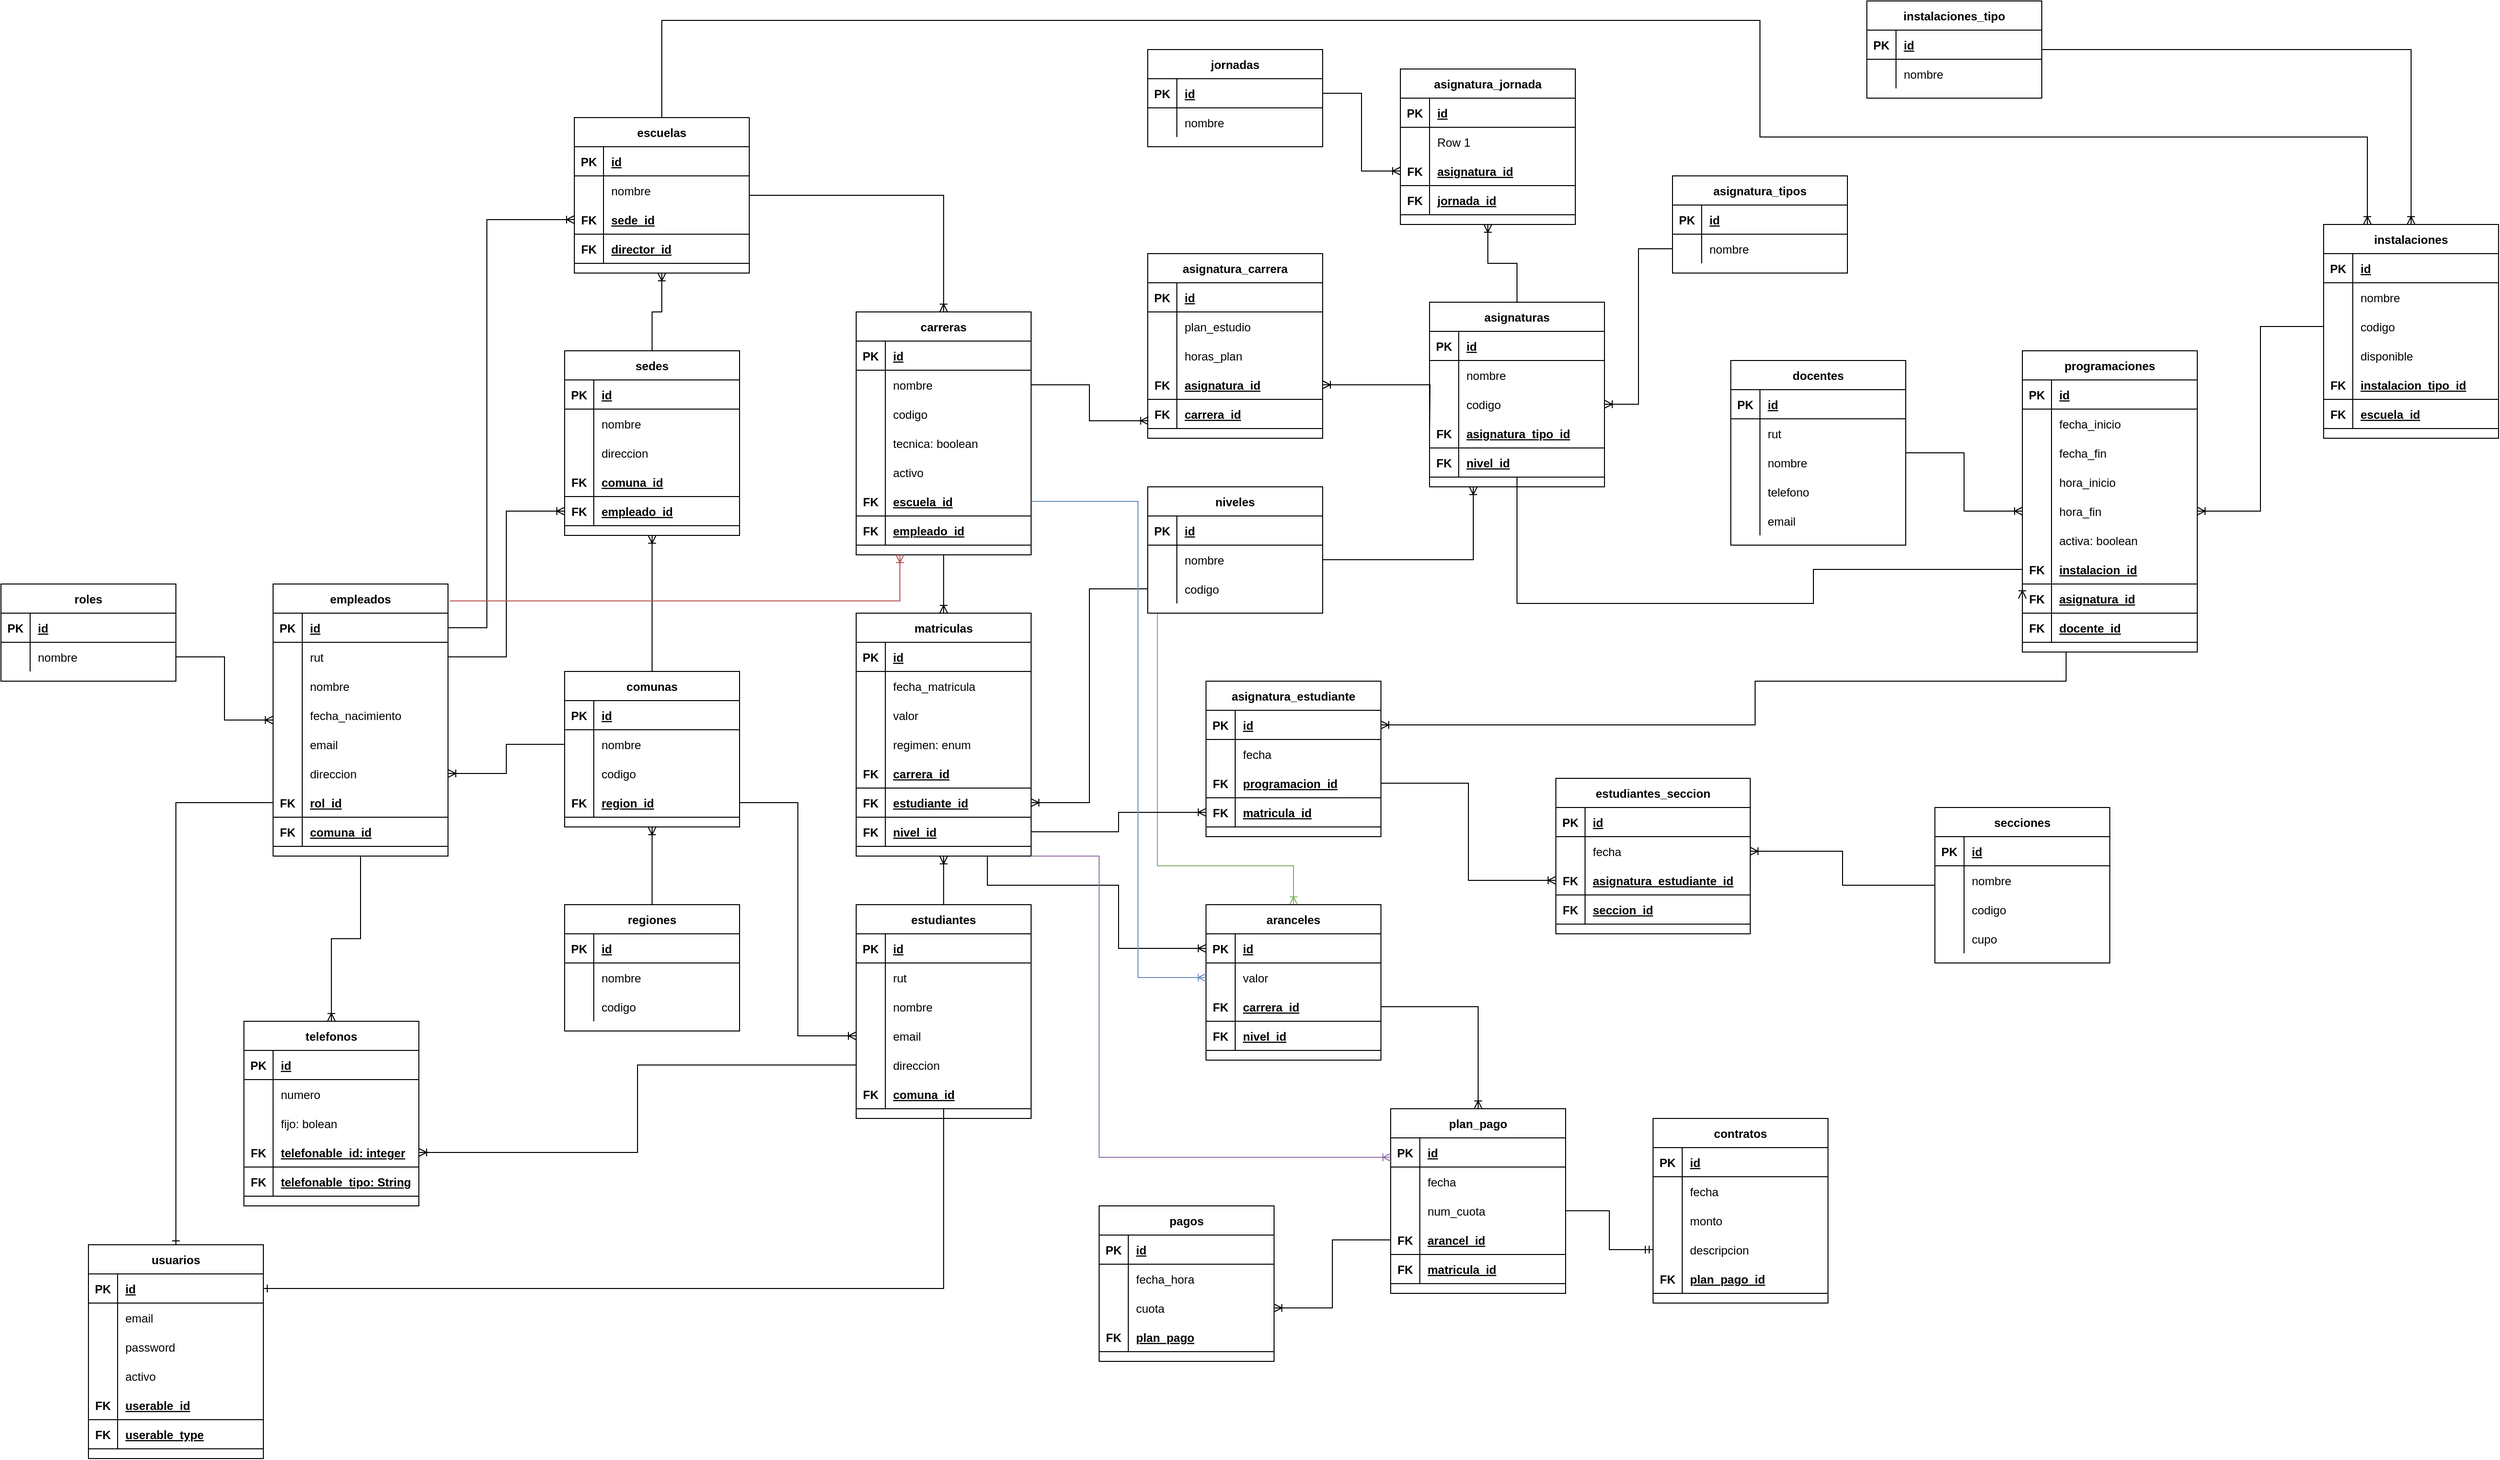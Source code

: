 <mxfile version="15.0.3" type="google"><diagram id="R2lEEEUBdFMjLlhIrx00" name="Page-1"><mxGraphModel dx="786" dy="1470" grid="1" gridSize="10" guides="1" tooltips="1" connect="1" arrows="1" fold="1" page="1" pageScale="1" pageWidth="850" pageHeight="1100" math="0" shadow="0" extFonts="Permanent Marker^https://fonts.googleapis.com/css?family=Permanent+Marker"><root><mxCell id="0"/><mxCell id="1" parent="0"/><mxCell id="DU2EEfuIi1lP_A9ynI_2-1" value="roles" style="shape=table;startSize=30;container=1;collapsible=1;childLayout=tableLayout;fixedRows=1;rowLines=0;fontStyle=1;align=center;resizeLast=1;" parent="1" vertex="1"><mxGeometry x="160" y="80" width="180" height="100" as="geometry"/></mxCell><mxCell id="DU2EEfuIi1lP_A9ynI_2-2" value="" style="shape=partialRectangle;collapsible=0;dropTarget=0;pointerEvents=0;fillColor=none;top=0;left=0;bottom=1;right=0;points=[[0,0.5],[1,0.5]];portConstraint=eastwest;" parent="DU2EEfuIi1lP_A9ynI_2-1" vertex="1"><mxGeometry y="30" width="180" height="30" as="geometry"/></mxCell><mxCell id="DU2EEfuIi1lP_A9ynI_2-3" value="PK" style="shape=partialRectangle;connectable=0;fillColor=none;top=0;left=0;bottom=0;right=0;fontStyle=1;overflow=hidden;" parent="DU2EEfuIi1lP_A9ynI_2-2" vertex="1"><mxGeometry width="30" height="30" as="geometry"/></mxCell><mxCell id="DU2EEfuIi1lP_A9ynI_2-4" value="id" style="shape=partialRectangle;connectable=0;fillColor=none;top=0;left=0;bottom=0;right=0;align=left;spacingLeft=6;fontStyle=5;overflow=hidden;" parent="DU2EEfuIi1lP_A9ynI_2-2" vertex="1"><mxGeometry x="30" width="150" height="30" as="geometry"/></mxCell><mxCell id="DU2EEfuIi1lP_A9ynI_2-5" value="" style="shape=partialRectangle;collapsible=0;dropTarget=0;pointerEvents=0;fillColor=none;top=0;left=0;bottom=0;right=0;points=[[0,0.5],[1,0.5]];portConstraint=eastwest;" parent="DU2EEfuIi1lP_A9ynI_2-1" vertex="1"><mxGeometry y="60" width="180" height="30" as="geometry"/></mxCell><mxCell id="DU2EEfuIi1lP_A9ynI_2-6" value="" style="shape=partialRectangle;connectable=0;fillColor=none;top=0;left=0;bottom=0;right=0;editable=1;overflow=hidden;" parent="DU2EEfuIi1lP_A9ynI_2-5" vertex="1"><mxGeometry width="30" height="30" as="geometry"/></mxCell><mxCell id="DU2EEfuIi1lP_A9ynI_2-7" value="nombre" style="shape=partialRectangle;connectable=0;fillColor=none;top=0;left=0;bottom=0;right=0;align=left;spacingLeft=6;overflow=hidden;" parent="DU2EEfuIi1lP_A9ynI_2-5" vertex="1"><mxGeometry x="30" width="150" height="30" as="geometry"/></mxCell><mxCell id="DU2EEfuIi1lP_A9ynI_2-14" value="usuarios" style="shape=table;startSize=30;container=1;collapsible=1;childLayout=tableLayout;fixedRows=1;rowLines=0;fontStyle=1;align=center;resizeLast=1;" parent="1" vertex="1"><mxGeometry x="250" y="760" width="180" height="220" as="geometry"/></mxCell><mxCell id="DU2EEfuIi1lP_A9ynI_2-15" value="" style="shape=partialRectangle;collapsible=0;dropTarget=0;pointerEvents=0;fillColor=none;top=0;left=0;bottom=1;right=0;points=[[0,0.5],[1,0.5]];portConstraint=eastwest;" parent="DU2EEfuIi1lP_A9ynI_2-14" vertex="1"><mxGeometry y="30" width="180" height="30" as="geometry"/></mxCell><mxCell id="DU2EEfuIi1lP_A9ynI_2-16" value="PK" style="shape=partialRectangle;connectable=0;fillColor=none;top=0;left=0;bottom=0;right=0;fontStyle=1;overflow=hidden;" parent="DU2EEfuIi1lP_A9ynI_2-15" vertex="1"><mxGeometry width="30" height="30" as="geometry"/></mxCell><mxCell id="DU2EEfuIi1lP_A9ynI_2-17" value="id" style="shape=partialRectangle;connectable=0;fillColor=none;top=0;left=0;bottom=0;right=0;align=left;spacingLeft=6;fontStyle=5;overflow=hidden;" parent="DU2EEfuIi1lP_A9ynI_2-15" vertex="1"><mxGeometry x="30" width="150" height="30" as="geometry"/></mxCell><mxCell id="DU2EEfuIi1lP_A9ynI_2-18" value="" style="shape=partialRectangle;collapsible=0;dropTarget=0;pointerEvents=0;fillColor=none;top=0;left=0;bottom=0;right=0;points=[[0,0.5],[1,0.5]];portConstraint=eastwest;" parent="DU2EEfuIi1lP_A9ynI_2-14" vertex="1"><mxGeometry y="60" width="180" height="30" as="geometry"/></mxCell><mxCell id="DU2EEfuIi1lP_A9ynI_2-19" value="" style="shape=partialRectangle;connectable=0;fillColor=none;top=0;left=0;bottom=0;right=0;editable=1;overflow=hidden;" parent="DU2EEfuIi1lP_A9ynI_2-18" vertex="1"><mxGeometry width="30" height="30" as="geometry"/></mxCell><mxCell id="DU2EEfuIi1lP_A9ynI_2-20" value="email" style="shape=partialRectangle;connectable=0;fillColor=none;top=0;left=0;bottom=0;right=0;align=left;spacingLeft=6;overflow=hidden;" parent="DU2EEfuIi1lP_A9ynI_2-18" vertex="1"><mxGeometry x="30" width="150" height="30" as="geometry"/></mxCell><mxCell id="DU2EEfuIi1lP_A9ynI_2-21" value="" style="shape=partialRectangle;collapsible=0;dropTarget=0;pointerEvents=0;fillColor=none;top=0;left=0;bottom=0;right=0;points=[[0,0.5],[1,0.5]];portConstraint=eastwest;" parent="DU2EEfuIi1lP_A9ynI_2-14" vertex="1"><mxGeometry y="90" width="180" height="30" as="geometry"/></mxCell><mxCell id="DU2EEfuIi1lP_A9ynI_2-22" value="" style="shape=partialRectangle;connectable=0;fillColor=none;top=0;left=0;bottom=0;right=0;editable=1;overflow=hidden;" parent="DU2EEfuIi1lP_A9ynI_2-21" vertex="1"><mxGeometry width="30" height="30" as="geometry"/></mxCell><mxCell id="DU2EEfuIi1lP_A9ynI_2-23" value="password" style="shape=partialRectangle;connectable=0;fillColor=none;top=0;left=0;bottom=0;right=0;align=left;spacingLeft=6;overflow=hidden;" parent="DU2EEfuIi1lP_A9ynI_2-21" vertex="1"><mxGeometry x="30" width="150" height="30" as="geometry"/></mxCell><mxCell id="DU2EEfuIi1lP_A9ynI_2-24" value="" style="shape=partialRectangle;collapsible=0;dropTarget=0;pointerEvents=0;fillColor=none;top=0;left=0;bottom=0;right=0;points=[[0,0.5],[1,0.5]];portConstraint=eastwest;" parent="DU2EEfuIi1lP_A9ynI_2-14" vertex="1"><mxGeometry y="120" width="180" height="30" as="geometry"/></mxCell><mxCell id="DU2EEfuIi1lP_A9ynI_2-25" value="" style="shape=partialRectangle;connectable=0;fillColor=none;top=0;left=0;bottom=0;right=0;editable=1;overflow=hidden;" parent="DU2EEfuIi1lP_A9ynI_2-24" vertex="1"><mxGeometry width="30" height="30" as="geometry"/></mxCell><mxCell id="DU2EEfuIi1lP_A9ynI_2-26" value="activo" style="shape=partialRectangle;connectable=0;fillColor=none;top=0;left=0;bottom=0;right=0;align=left;spacingLeft=6;overflow=hidden;" parent="DU2EEfuIi1lP_A9ynI_2-24" vertex="1"><mxGeometry x="30" width="150" height="30" as="geometry"/></mxCell><mxCell id="DU2EEfuIi1lP_A9ynI_2-48" value="" style="shape=partialRectangle;collapsible=0;dropTarget=0;pointerEvents=0;fillColor=none;top=0;left=0;bottom=1;right=0;points=[[0,0.5],[1,0.5]];portConstraint=eastwest;" parent="DU2EEfuIi1lP_A9ynI_2-14" vertex="1"><mxGeometry y="150" width="180" height="30" as="geometry"/></mxCell><mxCell id="DU2EEfuIi1lP_A9ynI_2-49" value="FK" style="shape=partialRectangle;connectable=0;fillColor=none;top=0;left=0;bottom=0;right=0;fontStyle=1;overflow=hidden;" parent="DU2EEfuIi1lP_A9ynI_2-48" vertex="1"><mxGeometry width="30" height="30" as="geometry"/></mxCell><mxCell id="DU2EEfuIi1lP_A9ynI_2-50" value="userable_id" style="shape=partialRectangle;connectable=0;fillColor=none;top=0;left=0;bottom=0;right=0;align=left;spacingLeft=6;fontStyle=5;overflow=hidden;" parent="DU2EEfuIi1lP_A9ynI_2-48" vertex="1"><mxGeometry x="30" width="150" height="30" as="geometry"/></mxCell><mxCell id="4kD3KfmpOtBH6pEgkqOH-25" value="" style="shape=partialRectangle;collapsible=0;dropTarget=0;pointerEvents=0;fillColor=none;top=0;left=0;bottom=1;right=0;points=[[0,0.5],[1,0.5]];portConstraint=eastwest;" vertex="1" parent="DU2EEfuIi1lP_A9ynI_2-14"><mxGeometry y="180" width="180" height="30" as="geometry"/></mxCell><mxCell id="4kD3KfmpOtBH6pEgkqOH-26" value="FK" style="shape=partialRectangle;connectable=0;fillColor=none;top=0;left=0;bottom=0;right=0;fontStyle=1;overflow=hidden;" vertex="1" parent="4kD3KfmpOtBH6pEgkqOH-25"><mxGeometry width="30" height="30" as="geometry"/></mxCell><mxCell id="4kD3KfmpOtBH6pEgkqOH-27" value="userable_type" style="shape=partialRectangle;connectable=0;fillColor=none;top=0;left=0;bottom=0;right=0;align=left;spacingLeft=6;fontStyle=5;overflow=hidden;" vertex="1" parent="4kD3KfmpOtBH6pEgkqOH-25"><mxGeometry x="30" width="150" height="30" as="geometry"/></mxCell><mxCell id="DU2EEfuIi1lP_A9ynI_2-64" style="edgeStyle=orthogonalEdgeStyle;rounded=0;orthogonalLoop=1;jettySize=auto;html=1;entryX=0.5;entryY=0;entryDx=0;entryDy=0;endArrow=ERoneToMany;endFill=0;" parent="1" source="DU2EEfuIi1lP_A9ynI_2-27" target="DU2EEfuIi1lP_A9ynI_2-51" edge="1"><mxGeometry relative="1" as="geometry"/></mxCell><mxCell id="DU2EEfuIi1lP_A9ynI_2-27" value="empleados" style="shape=table;startSize=30;container=1;collapsible=1;childLayout=tableLayout;fixedRows=1;rowLines=0;fontStyle=1;align=center;resizeLast=1;" parent="1" vertex="1"><mxGeometry x="440" y="80" width="180" height="280" as="geometry"/></mxCell><mxCell id="DU2EEfuIi1lP_A9ynI_2-28" value="" style="shape=partialRectangle;collapsible=0;dropTarget=0;pointerEvents=0;fillColor=none;top=0;left=0;bottom=1;right=0;points=[[0,0.5],[1,0.5]];portConstraint=eastwest;" parent="DU2EEfuIi1lP_A9ynI_2-27" vertex="1"><mxGeometry y="30" width="180" height="30" as="geometry"/></mxCell><mxCell id="DU2EEfuIi1lP_A9ynI_2-29" value="PK" style="shape=partialRectangle;connectable=0;fillColor=none;top=0;left=0;bottom=0;right=0;fontStyle=1;overflow=hidden;" parent="DU2EEfuIi1lP_A9ynI_2-28" vertex="1"><mxGeometry width="30" height="30" as="geometry"/></mxCell><mxCell id="DU2EEfuIi1lP_A9ynI_2-30" value="id" style="shape=partialRectangle;connectable=0;fillColor=none;top=0;left=0;bottom=0;right=0;align=left;spacingLeft=6;fontStyle=5;overflow=hidden;" parent="DU2EEfuIi1lP_A9ynI_2-28" vertex="1"><mxGeometry x="30" width="150" height="30" as="geometry"/></mxCell><mxCell id="DU2EEfuIi1lP_A9ynI_2-31" value="" style="shape=partialRectangle;collapsible=0;dropTarget=0;pointerEvents=0;fillColor=none;top=0;left=0;bottom=0;right=0;points=[[0,0.5],[1,0.5]];portConstraint=eastwest;" parent="DU2EEfuIi1lP_A9ynI_2-27" vertex="1"><mxGeometry y="60" width="180" height="30" as="geometry"/></mxCell><mxCell id="DU2EEfuIi1lP_A9ynI_2-32" value="" style="shape=partialRectangle;connectable=0;fillColor=none;top=0;left=0;bottom=0;right=0;editable=1;overflow=hidden;" parent="DU2EEfuIi1lP_A9ynI_2-31" vertex="1"><mxGeometry width="30" height="30" as="geometry"/></mxCell><mxCell id="DU2EEfuIi1lP_A9ynI_2-33" value="rut" style="shape=partialRectangle;connectable=0;fillColor=none;top=0;left=0;bottom=0;right=0;align=left;spacingLeft=6;overflow=hidden;" parent="DU2EEfuIi1lP_A9ynI_2-31" vertex="1"><mxGeometry x="30" width="150" height="30" as="geometry"/></mxCell><mxCell id="DU2EEfuIi1lP_A9ynI_2-34" value="" style="shape=partialRectangle;collapsible=0;dropTarget=0;pointerEvents=0;fillColor=none;top=0;left=0;bottom=0;right=0;points=[[0,0.5],[1,0.5]];portConstraint=eastwest;" parent="DU2EEfuIi1lP_A9ynI_2-27" vertex="1"><mxGeometry y="90" width="180" height="30" as="geometry"/></mxCell><mxCell id="DU2EEfuIi1lP_A9ynI_2-35" value="" style="shape=partialRectangle;connectable=0;fillColor=none;top=0;left=0;bottom=0;right=0;editable=1;overflow=hidden;" parent="DU2EEfuIi1lP_A9ynI_2-34" vertex="1"><mxGeometry width="30" height="30" as="geometry"/></mxCell><mxCell id="DU2EEfuIi1lP_A9ynI_2-36" value="nombre" style="shape=partialRectangle;connectable=0;fillColor=none;top=0;left=0;bottom=0;right=0;align=left;spacingLeft=6;overflow=hidden;" parent="DU2EEfuIi1lP_A9ynI_2-34" vertex="1"><mxGeometry x="30" width="150" height="30" as="geometry"/></mxCell><mxCell id="iSBDX4GjS7XLwyYD2-9B-4" value="" style="shape=partialRectangle;collapsible=0;dropTarget=0;pointerEvents=0;fillColor=none;top=0;left=0;bottom=0;right=0;points=[[0,0.5],[1,0.5]];portConstraint=eastwest;" parent="DU2EEfuIi1lP_A9ynI_2-27" vertex="1"><mxGeometry y="120" width="180" height="30" as="geometry"/></mxCell><mxCell id="iSBDX4GjS7XLwyYD2-9B-5" value="" style="shape=partialRectangle;connectable=0;fillColor=none;top=0;left=0;bottom=0;right=0;editable=1;overflow=hidden;" parent="iSBDX4GjS7XLwyYD2-9B-4" vertex="1"><mxGeometry width="30" height="30" as="geometry"/></mxCell><mxCell id="iSBDX4GjS7XLwyYD2-9B-6" value="fecha_nacimiento" style="shape=partialRectangle;connectable=0;fillColor=none;top=0;left=0;bottom=0;right=0;align=left;spacingLeft=6;overflow=hidden;" parent="iSBDX4GjS7XLwyYD2-9B-4" vertex="1"><mxGeometry x="30" width="150" height="30" as="geometry"/></mxCell><mxCell id="DU2EEfuIi1lP_A9ynI_2-37" value="" style="shape=partialRectangle;collapsible=0;dropTarget=0;pointerEvents=0;fillColor=none;top=0;left=0;bottom=0;right=0;points=[[0,0.5],[1,0.5]];portConstraint=eastwest;" parent="DU2EEfuIi1lP_A9ynI_2-27" vertex="1"><mxGeometry y="150" width="180" height="30" as="geometry"/></mxCell><mxCell id="DU2EEfuIi1lP_A9ynI_2-38" value="" style="shape=partialRectangle;connectable=0;fillColor=none;top=0;left=0;bottom=0;right=0;editable=1;overflow=hidden;" parent="DU2EEfuIi1lP_A9ynI_2-37" vertex="1"><mxGeometry width="30" height="30" as="geometry"/></mxCell><mxCell id="DU2EEfuIi1lP_A9ynI_2-39" value="email" style="shape=partialRectangle;connectable=0;fillColor=none;top=0;left=0;bottom=0;right=0;align=left;spacingLeft=6;overflow=hidden;" parent="DU2EEfuIi1lP_A9ynI_2-37" vertex="1"><mxGeometry x="30" width="150" height="30" as="geometry"/></mxCell><mxCell id="DU2EEfuIi1lP_A9ynI_2-40" value="" style="shape=partialRectangle;collapsible=0;dropTarget=0;pointerEvents=0;fillColor=none;top=0;left=0;bottom=0;right=0;points=[[0,0.5],[1,0.5]];portConstraint=eastwest;" parent="DU2EEfuIi1lP_A9ynI_2-27" vertex="1"><mxGeometry y="180" width="180" height="30" as="geometry"/></mxCell><mxCell id="DU2EEfuIi1lP_A9ynI_2-41" value="" style="shape=partialRectangle;connectable=0;fillColor=none;top=0;left=0;bottom=0;right=0;editable=1;overflow=hidden;" parent="DU2EEfuIi1lP_A9ynI_2-40" vertex="1"><mxGeometry width="30" height="30" as="geometry"/></mxCell><mxCell id="DU2EEfuIi1lP_A9ynI_2-42" value="direccion" style="shape=partialRectangle;connectable=0;fillColor=none;top=0;left=0;bottom=0;right=0;align=left;spacingLeft=6;overflow=hidden;" parent="DU2EEfuIi1lP_A9ynI_2-40" vertex="1"><mxGeometry x="30" width="150" height="30" as="geometry"/></mxCell><mxCell id="DU2EEfuIi1lP_A9ynI_2-44" value="" style="shape=partialRectangle;collapsible=0;dropTarget=0;pointerEvents=0;fillColor=none;top=0;left=0;bottom=1;right=0;points=[[0,0.5],[1,0.5]];portConstraint=eastwest;" parent="DU2EEfuIi1lP_A9ynI_2-27" vertex="1"><mxGeometry y="210" width="180" height="30" as="geometry"/></mxCell><mxCell id="DU2EEfuIi1lP_A9ynI_2-45" value="FK" style="shape=partialRectangle;connectable=0;fillColor=none;top=0;left=0;bottom=0;right=0;fontStyle=1;overflow=hidden;" parent="DU2EEfuIi1lP_A9ynI_2-44" vertex="1"><mxGeometry width="30" height="30" as="geometry"/></mxCell><mxCell id="DU2EEfuIi1lP_A9ynI_2-46" value="rol_id" style="shape=partialRectangle;connectable=0;fillColor=none;top=0;left=0;bottom=0;right=0;align=left;spacingLeft=6;fontStyle=5;overflow=hidden;" parent="DU2EEfuIi1lP_A9ynI_2-44" vertex="1"><mxGeometry x="30" width="150" height="30" as="geometry"/></mxCell><mxCell id="DU2EEfuIi1lP_A9ynI_2-102" value="" style="shape=partialRectangle;collapsible=0;dropTarget=0;pointerEvents=0;fillColor=none;top=0;left=0;bottom=1;right=0;points=[[0,0.5],[1,0.5]];portConstraint=eastwest;" parent="DU2EEfuIi1lP_A9ynI_2-27" vertex="1"><mxGeometry y="240" width="180" height="30" as="geometry"/></mxCell><mxCell id="DU2EEfuIi1lP_A9ynI_2-103" value="FK" style="shape=partialRectangle;connectable=0;fillColor=none;top=0;left=0;bottom=0;right=0;fontStyle=1;overflow=hidden;" parent="DU2EEfuIi1lP_A9ynI_2-102" vertex="1"><mxGeometry width="30" height="30" as="geometry"/></mxCell><mxCell id="DU2EEfuIi1lP_A9ynI_2-104" value="comuna_id" style="shape=partialRectangle;connectable=0;fillColor=none;top=0;left=0;bottom=0;right=0;align=left;spacingLeft=6;fontStyle=5;overflow=hidden;" parent="DU2EEfuIi1lP_A9ynI_2-102" vertex="1"><mxGeometry x="30" width="150" height="30" as="geometry"/></mxCell><mxCell id="DU2EEfuIi1lP_A9ynI_2-43" style="edgeStyle=orthogonalEdgeStyle;rounded=0;orthogonalLoop=1;jettySize=auto;html=1;entryX=0;entryY=0.5;entryDx=0;entryDy=0;endArrow=ERoneToMany;endFill=0;" parent="1" source="DU2EEfuIi1lP_A9ynI_2-5" target="DU2EEfuIi1lP_A9ynI_2-27" edge="1"><mxGeometry relative="1" as="geometry"/></mxCell><mxCell id="DU2EEfuIi1lP_A9ynI_2-47" style="edgeStyle=orthogonalEdgeStyle;rounded=0;orthogonalLoop=1;jettySize=auto;html=1;entryX=0.5;entryY=0;entryDx=0;entryDy=0;endArrow=ERone;endFill=0;" parent="1" source="DU2EEfuIi1lP_A9ynI_2-44" target="DU2EEfuIi1lP_A9ynI_2-14" edge="1"><mxGeometry relative="1" as="geometry"/></mxCell><mxCell id="DU2EEfuIi1lP_A9ynI_2-51" value="telefonos" style="shape=table;startSize=30;container=1;collapsible=1;childLayout=tableLayout;fixedRows=1;rowLines=0;fontStyle=1;align=center;resizeLast=1;" parent="1" vertex="1"><mxGeometry x="410" y="530" width="180" height="190" as="geometry"/></mxCell><mxCell id="DU2EEfuIi1lP_A9ynI_2-52" value="" style="shape=partialRectangle;collapsible=0;dropTarget=0;pointerEvents=0;fillColor=none;top=0;left=0;bottom=1;right=0;points=[[0,0.5],[1,0.5]];portConstraint=eastwest;" parent="DU2EEfuIi1lP_A9ynI_2-51" vertex="1"><mxGeometry y="30" width="180" height="30" as="geometry"/></mxCell><mxCell id="DU2EEfuIi1lP_A9ynI_2-53" value="PK" style="shape=partialRectangle;connectable=0;fillColor=none;top=0;left=0;bottom=0;right=0;fontStyle=1;overflow=hidden;" parent="DU2EEfuIi1lP_A9ynI_2-52" vertex="1"><mxGeometry width="30" height="30" as="geometry"/></mxCell><mxCell id="DU2EEfuIi1lP_A9ynI_2-54" value="id" style="shape=partialRectangle;connectable=0;fillColor=none;top=0;left=0;bottom=0;right=0;align=left;spacingLeft=6;fontStyle=5;overflow=hidden;" parent="DU2EEfuIi1lP_A9ynI_2-52" vertex="1"><mxGeometry x="30" width="150" height="30" as="geometry"/></mxCell><mxCell id="DU2EEfuIi1lP_A9ynI_2-55" value="" style="shape=partialRectangle;collapsible=0;dropTarget=0;pointerEvents=0;fillColor=none;top=0;left=0;bottom=0;right=0;points=[[0,0.5],[1,0.5]];portConstraint=eastwest;" parent="DU2EEfuIi1lP_A9ynI_2-51" vertex="1"><mxGeometry y="60" width="180" height="30" as="geometry"/></mxCell><mxCell id="DU2EEfuIi1lP_A9ynI_2-56" value="" style="shape=partialRectangle;connectable=0;fillColor=none;top=0;left=0;bottom=0;right=0;editable=1;overflow=hidden;" parent="DU2EEfuIi1lP_A9ynI_2-55" vertex="1"><mxGeometry width="30" height="30" as="geometry"/></mxCell><mxCell id="DU2EEfuIi1lP_A9ynI_2-57" value="numero" style="shape=partialRectangle;connectable=0;fillColor=none;top=0;left=0;bottom=0;right=0;align=left;spacingLeft=6;overflow=hidden;" parent="DU2EEfuIi1lP_A9ynI_2-55" vertex="1"><mxGeometry x="30" width="150" height="30" as="geometry"/></mxCell><mxCell id="DU2EEfuIi1lP_A9ynI_2-58" value="" style="shape=partialRectangle;collapsible=0;dropTarget=0;pointerEvents=0;fillColor=none;top=0;left=0;bottom=0;right=0;points=[[0,0.5],[1,0.5]];portConstraint=eastwest;" parent="DU2EEfuIi1lP_A9ynI_2-51" vertex="1"><mxGeometry y="90" width="180" height="30" as="geometry"/></mxCell><mxCell id="DU2EEfuIi1lP_A9ynI_2-59" value="" style="shape=partialRectangle;connectable=0;fillColor=none;top=0;left=0;bottom=0;right=0;editable=1;overflow=hidden;" parent="DU2EEfuIi1lP_A9ynI_2-58" vertex="1"><mxGeometry width="30" height="30" as="geometry"/></mxCell><mxCell id="DU2EEfuIi1lP_A9ynI_2-60" value="fijo: bolean" style="shape=partialRectangle;connectable=0;fillColor=none;top=0;left=0;bottom=0;right=0;align=left;spacingLeft=6;overflow=hidden;" parent="DU2EEfuIi1lP_A9ynI_2-58" vertex="1"><mxGeometry x="30" width="150" height="30" as="geometry"/></mxCell><mxCell id="DU2EEfuIi1lP_A9ynI_2-65" value="" style="shape=partialRectangle;collapsible=0;dropTarget=0;pointerEvents=0;fillColor=none;top=0;left=0;bottom=1;right=0;points=[[0,0.5],[1,0.5]];portConstraint=eastwest;" parent="DU2EEfuIi1lP_A9ynI_2-51" vertex="1"><mxGeometry y="120" width="180" height="30" as="geometry"/></mxCell><mxCell id="DU2EEfuIi1lP_A9ynI_2-66" value="FK" style="shape=partialRectangle;connectable=0;fillColor=none;top=0;left=0;bottom=0;right=0;fontStyle=1;overflow=hidden;" parent="DU2EEfuIi1lP_A9ynI_2-65" vertex="1"><mxGeometry width="30" height="30" as="geometry"/></mxCell><mxCell id="DU2EEfuIi1lP_A9ynI_2-67" value="telefonable_id: integer" style="shape=partialRectangle;connectable=0;fillColor=none;top=0;left=0;bottom=0;right=0;align=left;spacingLeft=6;fontStyle=5;overflow=hidden;" parent="DU2EEfuIi1lP_A9ynI_2-65" vertex="1"><mxGeometry x="30" width="150" height="30" as="geometry"/></mxCell><mxCell id="4kD3KfmpOtBH6pEgkqOH-22" value="" style="shape=partialRectangle;collapsible=0;dropTarget=0;pointerEvents=0;fillColor=none;top=0;left=0;bottom=1;right=0;points=[[0,0.5],[1,0.5]];portConstraint=eastwest;" vertex="1" parent="DU2EEfuIi1lP_A9ynI_2-51"><mxGeometry y="150" width="180" height="30" as="geometry"/></mxCell><mxCell id="4kD3KfmpOtBH6pEgkqOH-23" value="FK" style="shape=partialRectangle;connectable=0;fillColor=none;top=0;left=0;bottom=0;right=0;fontStyle=1;overflow=hidden;" vertex="1" parent="4kD3KfmpOtBH6pEgkqOH-22"><mxGeometry width="30" height="30" as="geometry"/></mxCell><mxCell id="4kD3KfmpOtBH6pEgkqOH-24" value="telefonable_tipo: String" style="shape=partialRectangle;connectable=0;fillColor=none;top=0;left=0;bottom=0;right=0;align=left;spacingLeft=6;fontStyle=5;overflow=hidden;" vertex="1" parent="4kD3KfmpOtBH6pEgkqOH-22"><mxGeometry x="30" width="150" height="30" as="geometry"/></mxCell><mxCell id="DU2EEfuIi1lP_A9ynI_2-97" style="edgeStyle=orthogonalEdgeStyle;rounded=0;orthogonalLoop=1;jettySize=auto;html=1;entryX=0.5;entryY=1;entryDx=0;entryDy=0;endArrow=ERoneToMany;endFill=0;" parent="1" source="DU2EEfuIi1lP_A9ynI_2-68" target="DU2EEfuIi1lP_A9ynI_2-84" edge="1"><mxGeometry relative="1" as="geometry"/></mxCell><mxCell id="DU2EEfuIi1lP_A9ynI_2-68" value="regiones" style="shape=table;startSize=30;container=1;collapsible=1;childLayout=tableLayout;fixedRows=1;rowLines=0;fontStyle=1;align=center;resizeLast=1;" parent="1" vertex="1"><mxGeometry x="740" y="410" width="180" height="130" as="geometry"/></mxCell><mxCell id="DU2EEfuIi1lP_A9ynI_2-69" value="" style="shape=partialRectangle;collapsible=0;dropTarget=0;pointerEvents=0;fillColor=none;top=0;left=0;bottom=1;right=0;points=[[0,0.5],[1,0.5]];portConstraint=eastwest;" parent="DU2EEfuIi1lP_A9ynI_2-68" vertex="1"><mxGeometry y="30" width="180" height="30" as="geometry"/></mxCell><mxCell id="DU2EEfuIi1lP_A9ynI_2-70" value="PK" style="shape=partialRectangle;connectable=0;fillColor=none;top=0;left=0;bottom=0;right=0;fontStyle=1;overflow=hidden;" parent="DU2EEfuIi1lP_A9ynI_2-69" vertex="1"><mxGeometry width="30" height="30" as="geometry"/></mxCell><mxCell id="DU2EEfuIi1lP_A9ynI_2-71" value="id" style="shape=partialRectangle;connectable=0;fillColor=none;top=0;left=0;bottom=0;right=0;align=left;spacingLeft=6;fontStyle=5;overflow=hidden;" parent="DU2EEfuIi1lP_A9ynI_2-69" vertex="1"><mxGeometry x="30" width="150" height="30" as="geometry"/></mxCell><mxCell id="DU2EEfuIi1lP_A9ynI_2-72" value="" style="shape=partialRectangle;collapsible=0;dropTarget=0;pointerEvents=0;fillColor=none;top=0;left=0;bottom=0;right=0;points=[[0,0.5],[1,0.5]];portConstraint=eastwest;" parent="DU2EEfuIi1lP_A9ynI_2-68" vertex="1"><mxGeometry y="60" width="180" height="30" as="geometry"/></mxCell><mxCell id="DU2EEfuIi1lP_A9ynI_2-73" value="" style="shape=partialRectangle;connectable=0;fillColor=none;top=0;left=0;bottom=0;right=0;editable=1;overflow=hidden;" parent="DU2EEfuIi1lP_A9ynI_2-72" vertex="1"><mxGeometry width="30" height="30" as="geometry"/></mxCell><mxCell id="DU2EEfuIi1lP_A9ynI_2-74" value="nombre" style="shape=partialRectangle;connectable=0;fillColor=none;top=0;left=0;bottom=0;right=0;align=left;spacingLeft=6;overflow=hidden;" parent="DU2EEfuIi1lP_A9ynI_2-72" vertex="1"><mxGeometry x="30" width="150" height="30" as="geometry"/></mxCell><mxCell id="DU2EEfuIi1lP_A9ynI_2-81" value="" style="shape=partialRectangle;collapsible=0;dropTarget=0;pointerEvents=0;fillColor=none;top=0;left=0;bottom=0;right=0;points=[[0,0.5],[1,0.5]];portConstraint=eastwest;" parent="DU2EEfuIi1lP_A9ynI_2-68" vertex="1"><mxGeometry y="90" width="180" height="30" as="geometry"/></mxCell><mxCell id="DU2EEfuIi1lP_A9ynI_2-82" value="" style="shape=partialRectangle;connectable=0;fillColor=none;top=0;left=0;bottom=0;right=0;editable=1;overflow=hidden;" parent="DU2EEfuIi1lP_A9ynI_2-81" vertex="1"><mxGeometry width="30" height="30" as="geometry"/></mxCell><mxCell id="DU2EEfuIi1lP_A9ynI_2-83" value="codigo" style="shape=partialRectangle;connectable=0;fillColor=none;top=0;left=0;bottom=0;right=0;align=left;spacingLeft=6;overflow=hidden;" parent="DU2EEfuIi1lP_A9ynI_2-81" vertex="1"><mxGeometry x="30" width="150" height="30" as="geometry"/></mxCell><mxCell id="iSBDX4GjS7XLwyYD2-9B-36" style="edgeStyle=orthogonalEdgeStyle;rounded=0;orthogonalLoop=1;jettySize=auto;html=1;entryX=0.5;entryY=1;entryDx=0;entryDy=0;endArrow=ERoneToMany;endFill=0;" parent="1" source="DU2EEfuIi1lP_A9ynI_2-84" target="iSBDX4GjS7XLwyYD2-9B-20" edge="1"><mxGeometry relative="1" as="geometry"/></mxCell><mxCell id="DU2EEfuIi1lP_A9ynI_2-84" value="comunas" style="shape=table;startSize=30;container=1;collapsible=1;childLayout=tableLayout;fixedRows=1;rowLines=0;fontStyle=1;align=center;resizeLast=1;" parent="1" vertex="1"><mxGeometry x="740" y="170" width="180" height="160" as="geometry"/></mxCell><mxCell id="DU2EEfuIi1lP_A9ynI_2-85" value="" style="shape=partialRectangle;collapsible=0;dropTarget=0;pointerEvents=0;fillColor=none;top=0;left=0;bottom=1;right=0;points=[[0,0.5],[1,0.5]];portConstraint=eastwest;" parent="DU2EEfuIi1lP_A9ynI_2-84" vertex="1"><mxGeometry y="30" width="180" height="30" as="geometry"/></mxCell><mxCell id="DU2EEfuIi1lP_A9ynI_2-86" value="PK" style="shape=partialRectangle;connectable=0;fillColor=none;top=0;left=0;bottom=0;right=0;fontStyle=1;overflow=hidden;" parent="DU2EEfuIi1lP_A9ynI_2-85" vertex="1"><mxGeometry width="30" height="30" as="geometry"/></mxCell><mxCell id="DU2EEfuIi1lP_A9ynI_2-87" value="id" style="shape=partialRectangle;connectable=0;fillColor=none;top=0;left=0;bottom=0;right=0;align=left;spacingLeft=6;fontStyle=5;overflow=hidden;" parent="DU2EEfuIi1lP_A9ynI_2-85" vertex="1"><mxGeometry x="30" width="150" height="30" as="geometry"/></mxCell><mxCell id="DU2EEfuIi1lP_A9ynI_2-88" value="" style="shape=partialRectangle;collapsible=0;dropTarget=0;pointerEvents=0;fillColor=none;top=0;left=0;bottom=0;right=0;points=[[0,0.5],[1,0.5]];portConstraint=eastwest;" parent="DU2EEfuIi1lP_A9ynI_2-84" vertex="1"><mxGeometry y="60" width="180" height="30" as="geometry"/></mxCell><mxCell id="DU2EEfuIi1lP_A9ynI_2-89" value="" style="shape=partialRectangle;connectable=0;fillColor=none;top=0;left=0;bottom=0;right=0;editable=1;overflow=hidden;" parent="DU2EEfuIi1lP_A9ynI_2-88" vertex="1"><mxGeometry width="30" height="30" as="geometry"/></mxCell><mxCell id="DU2EEfuIi1lP_A9ynI_2-90" value="nombre" style="shape=partialRectangle;connectable=0;fillColor=none;top=0;left=0;bottom=0;right=0;align=left;spacingLeft=6;overflow=hidden;" parent="DU2EEfuIi1lP_A9ynI_2-88" vertex="1"><mxGeometry x="30" width="150" height="30" as="geometry"/></mxCell><mxCell id="DU2EEfuIi1lP_A9ynI_2-91" value="" style="shape=partialRectangle;collapsible=0;dropTarget=0;pointerEvents=0;fillColor=none;top=0;left=0;bottom=0;right=0;points=[[0,0.5],[1,0.5]];portConstraint=eastwest;" parent="DU2EEfuIi1lP_A9ynI_2-84" vertex="1"><mxGeometry y="90" width="180" height="30" as="geometry"/></mxCell><mxCell id="DU2EEfuIi1lP_A9ynI_2-92" value="" style="shape=partialRectangle;connectable=0;fillColor=none;top=0;left=0;bottom=0;right=0;editable=1;overflow=hidden;" parent="DU2EEfuIi1lP_A9ynI_2-91" vertex="1"><mxGeometry width="30" height="30" as="geometry"/></mxCell><mxCell id="DU2EEfuIi1lP_A9ynI_2-93" value="codigo" style="shape=partialRectangle;connectable=0;fillColor=none;top=0;left=0;bottom=0;right=0;align=left;spacingLeft=6;overflow=hidden;" parent="DU2EEfuIi1lP_A9ynI_2-91" vertex="1"><mxGeometry x="30" width="150" height="30" as="geometry"/></mxCell><mxCell id="DU2EEfuIi1lP_A9ynI_2-98" value="" style="shape=partialRectangle;collapsible=0;dropTarget=0;pointerEvents=0;fillColor=none;top=0;left=0;bottom=1;right=0;points=[[0,0.5],[1,0.5]];portConstraint=eastwest;" parent="DU2EEfuIi1lP_A9ynI_2-84" vertex="1"><mxGeometry y="120" width="180" height="30" as="geometry"/></mxCell><mxCell id="DU2EEfuIi1lP_A9ynI_2-99" value="FK" style="shape=partialRectangle;connectable=0;fillColor=none;top=0;left=0;bottom=0;right=0;fontStyle=1;overflow=hidden;" parent="DU2EEfuIi1lP_A9ynI_2-98" vertex="1"><mxGeometry width="30" height="30" as="geometry"/></mxCell><mxCell id="DU2EEfuIi1lP_A9ynI_2-100" value="region_id" style="shape=partialRectangle;connectable=0;fillColor=none;top=0;left=0;bottom=0;right=0;align=left;spacingLeft=6;fontStyle=5;overflow=hidden;" parent="DU2EEfuIi1lP_A9ynI_2-98" vertex="1"><mxGeometry x="30" width="150" height="30" as="geometry"/></mxCell><mxCell id="DU2EEfuIi1lP_A9ynI_2-101" style="edgeStyle=orthogonalEdgeStyle;rounded=0;orthogonalLoop=1;jettySize=auto;html=1;entryX=1;entryY=0.5;entryDx=0;entryDy=0;endArrow=ERoneToMany;endFill=0;" parent="1" source="DU2EEfuIi1lP_A9ynI_2-88" target="DU2EEfuIi1lP_A9ynI_2-40" edge="1"><mxGeometry relative="1" as="geometry"/></mxCell><mxCell id="iSBDX4GjS7XLwyYD2-9B-79" style="edgeStyle=orthogonalEdgeStyle;rounded=0;orthogonalLoop=1;jettySize=auto;html=1;entryX=0.5;entryY=0;entryDx=0;entryDy=0;endArrow=ERoneToMany;endFill=0;" parent="1" source="iSBDX4GjS7XLwyYD2-9B-7" target="iSBDX4GjS7XLwyYD2-9B-66" edge="1"><mxGeometry relative="1" as="geometry"/></mxCell><mxCell id="iSBDX4GjS7XLwyYD2-9B-7" value="escuelas" style="shape=table;startSize=30;container=1;collapsible=1;childLayout=tableLayout;fixedRows=1;rowLines=0;fontStyle=1;align=center;resizeLast=1;" parent="1" vertex="1"><mxGeometry x="750" y="-400" width="180" height="160" as="geometry"/></mxCell><mxCell id="iSBDX4GjS7XLwyYD2-9B-8" value="" style="shape=partialRectangle;collapsible=0;dropTarget=0;pointerEvents=0;fillColor=none;top=0;left=0;bottom=1;right=0;points=[[0,0.5],[1,0.5]];portConstraint=eastwest;" parent="iSBDX4GjS7XLwyYD2-9B-7" vertex="1"><mxGeometry y="30" width="180" height="30" as="geometry"/></mxCell><mxCell id="iSBDX4GjS7XLwyYD2-9B-9" value="PK" style="shape=partialRectangle;connectable=0;fillColor=none;top=0;left=0;bottom=0;right=0;fontStyle=1;overflow=hidden;" parent="iSBDX4GjS7XLwyYD2-9B-8" vertex="1"><mxGeometry width="30" height="30" as="geometry"/></mxCell><mxCell id="iSBDX4GjS7XLwyYD2-9B-10" value="id" style="shape=partialRectangle;connectable=0;fillColor=none;top=0;left=0;bottom=0;right=0;align=left;spacingLeft=6;fontStyle=5;overflow=hidden;" parent="iSBDX4GjS7XLwyYD2-9B-8" vertex="1"><mxGeometry x="30" width="150" height="30" as="geometry"/></mxCell><mxCell id="iSBDX4GjS7XLwyYD2-9B-11" value="" style="shape=partialRectangle;collapsible=0;dropTarget=0;pointerEvents=0;fillColor=none;top=0;left=0;bottom=0;right=0;points=[[0,0.5],[1,0.5]];portConstraint=eastwest;" parent="iSBDX4GjS7XLwyYD2-9B-7" vertex="1"><mxGeometry y="60" width="180" height="30" as="geometry"/></mxCell><mxCell id="iSBDX4GjS7XLwyYD2-9B-12" value="" style="shape=partialRectangle;connectable=0;fillColor=none;top=0;left=0;bottom=0;right=0;editable=1;overflow=hidden;" parent="iSBDX4GjS7XLwyYD2-9B-11" vertex="1"><mxGeometry width="30" height="30" as="geometry"/></mxCell><mxCell id="iSBDX4GjS7XLwyYD2-9B-13" value="nombre" style="shape=partialRectangle;connectable=0;fillColor=none;top=0;left=0;bottom=0;right=0;align=left;spacingLeft=6;overflow=hidden;" parent="iSBDX4GjS7XLwyYD2-9B-11" vertex="1"><mxGeometry x="30" width="150" height="30" as="geometry"/></mxCell><mxCell id="iSBDX4GjS7XLwyYD2-9B-193" value="" style="shape=partialRectangle;collapsible=0;dropTarget=0;pointerEvents=0;fillColor=none;top=0;left=0;bottom=1;right=0;points=[[0,0.5],[1,0.5]];portConstraint=eastwest;" parent="iSBDX4GjS7XLwyYD2-9B-7" vertex="1"><mxGeometry y="90" width="180" height="30" as="geometry"/></mxCell><mxCell id="iSBDX4GjS7XLwyYD2-9B-194" value="FK" style="shape=partialRectangle;connectable=0;fillColor=none;top=0;left=0;bottom=0;right=0;fontStyle=1;overflow=hidden;" parent="iSBDX4GjS7XLwyYD2-9B-193" vertex="1"><mxGeometry width="30" height="30" as="geometry"/></mxCell><mxCell id="iSBDX4GjS7XLwyYD2-9B-195" value="sede_id" style="shape=partialRectangle;connectable=0;fillColor=none;top=0;left=0;bottom=0;right=0;align=left;spacingLeft=6;fontStyle=5;overflow=hidden;" parent="iSBDX4GjS7XLwyYD2-9B-193" vertex="1"><mxGeometry x="30" width="150" height="30" as="geometry"/></mxCell><mxCell id="iSBDX4GjS7XLwyYD2-9B-196" value="" style="shape=partialRectangle;collapsible=0;dropTarget=0;pointerEvents=0;fillColor=none;top=0;left=0;bottom=1;right=0;points=[[0,0.5],[1,0.5]];portConstraint=eastwest;" parent="iSBDX4GjS7XLwyYD2-9B-7" vertex="1"><mxGeometry y="120" width="180" height="30" as="geometry"/></mxCell><mxCell id="iSBDX4GjS7XLwyYD2-9B-197" value="FK" style="shape=partialRectangle;connectable=0;fillColor=none;top=0;left=0;bottom=0;right=0;fontStyle=1;overflow=hidden;" parent="iSBDX4GjS7XLwyYD2-9B-196" vertex="1"><mxGeometry width="30" height="30" as="geometry"/></mxCell><mxCell id="iSBDX4GjS7XLwyYD2-9B-198" value="director_id" style="shape=partialRectangle;connectable=0;fillColor=none;top=0;left=0;bottom=0;right=0;align=left;spacingLeft=6;fontStyle=5;overflow=hidden;" parent="iSBDX4GjS7XLwyYD2-9B-196" vertex="1"><mxGeometry x="30" width="150" height="30" as="geometry"/></mxCell><mxCell id="iSBDX4GjS7XLwyYD2-9B-64" style="edgeStyle=orthogonalEdgeStyle;rounded=0;orthogonalLoop=1;jettySize=auto;html=1;entryX=0.5;entryY=1;entryDx=0;entryDy=0;endArrow=ERoneToMany;endFill=0;" parent="1" source="iSBDX4GjS7XLwyYD2-9B-20" target="iSBDX4GjS7XLwyYD2-9B-7" edge="1"><mxGeometry relative="1" as="geometry"><mxPoint x="830" y="-220" as="targetPoint"/></mxGeometry></mxCell><mxCell id="iSBDX4GjS7XLwyYD2-9B-20" value="sedes" style="shape=table;startSize=30;container=1;collapsible=1;childLayout=tableLayout;fixedRows=1;rowLines=0;fontStyle=1;align=center;resizeLast=1;" parent="1" vertex="1"><mxGeometry x="740" y="-160" width="180" height="190" as="geometry"/></mxCell><mxCell id="iSBDX4GjS7XLwyYD2-9B-21" value="" style="shape=partialRectangle;collapsible=0;dropTarget=0;pointerEvents=0;fillColor=none;top=0;left=0;bottom=1;right=0;points=[[0,0.5],[1,0.5]];portConstraint=eastwest;" parent="iSBDX4GjS7XLwyYD2-9B-20" vertex="1"><mxGeometry y="30" width="180" height="30" as="geometry"/></mxCell><mxCell id="iSBDX4GjS7XLwyYD2-9B-22" value="PK" style="shape=partialRectangle;connectable=0;fillColor=none;top=0;left=0;bottom=0;right=0;fontStyle=1;overflow=hidden;" parent="iSBDX4GjS7XLwyYD2-9B-21" vertex="1"><mxGeometry width="30" height="30" as="geometry"/></mxCell><mxCell id="iSBDX4GjS7XLwyYD2-9B-23" value="id" style="shape=partialRectangle;connectable=0;fillColor=none;top=0;left=0;bottom=0;right=0;align=left;spacingLeft=6;fontStyle=5;overflow=hidden;" parent="iSBDX4GjS7XLwyYD2-9B-21" vertex="1"><mxGeometry x="30" width="150" height="30" as="geometry"/></mxCell><mxCell id="iSBDX4GjS7XLwyYD2-9B-24" value="" style="shape=partialRectangle;collapsible=0;dropTarget=0;pointerEvents=0;fillColor=none;top=0;left=0;bottom=0;right=0;points=[[0,0.5],[1,0.5]];portConstraint=eastwest;" parent="iSBDX4GjS7XLwyYD2-9B-20" vertex="1"><mxGeometry y="60" width="180" height="30" as="geometry"/></mxCell><mxCell id="iSBDX4GjS7XLwyYD2-9B-25" value="" style="shape=partialRectangle;connectable=0;fillColor=none;top=0;left=0;bottom=0;right=0;editable=1;overflow=hidden;" parent="iSBDX4GjS7XLwyYD2-9B-24" vertex="1"><mxGeometry width="30" height="30" as="geometry"/></mxCell><mxCell id="iSBDX4GjS7XLwyYD2-9B-26" value="nombre" style="shape=partialRectangle;connectable=0;fillColor=none;top=0;left=0;bottom=0;right=0;align=left;spacingLeft=6;overflow=hidden;" parent="iSBDX4GjS7XLwyYD2-9B-24" vertex="1"><mxGeometry x="30" width="150" height="30" as="geometry"/></mxCell><mxCell id="iSBDX4GjS7XLwyYD2-9B-27" value="" style="shape=partialRectangle;collapsible=0;dropTarget=0;pointerEvents=0;fillColor=none;top=0;left=0;bottom=0;right=0;points=[[0,0.5],[1,0.5]];portConstraint=eastwest;" parent="iSBDX4GjS7XLwyYD2-9B-20" vertex="1"><mxGeometry y="90" width="180" height="30" as="geometry"/></mxCell><mxCell id="iSBDX4GjS7XLwyYD2-9B-28" value="" style="shape=partialRectangle;connectable=0;fillColor=none;top=0;left=0;bottom=0;right=0;editable=1;overflow=hidden;" parent="iSBDX4GjS7XLwyYD2-9B-27" vertex="1"><mxGeometry width="30" height="30" as="geometry"/></mxCell><mxCell id="iSBDX4GjS7XLwyYD2-9B-29" value="direccion" style="shape=partialRectangle;connectable=0;fillColor=none;top=0;left=0;bottom=0;right=0;align=left;spacingLeft=6;overflow=hidden;" parent="iSBDX4GjS7XLwyYD2-9B-27" vertex="1"><mxGeometry x="30" width="150" height="30" as="geometry"/></mxCell><mxCell id="iSBDX4GjS7XLwyYD2-9B-33" value="" style="shape=partialRectangle;collapsible=0;dropTarget=0;pointerEvents=0;fillColor=none;top=0;left=0;bottom=1;right=0;points=[[0,0.5],[1,0.5]];portConstraint=eastwest;" parent="iSBDX4GjS7XLwyYD2-9B-20" vertex="1"><mxGeometry y="120" width="180" height="30" as="geometry"/></mxCell><mxCell id="iSBDX4GjS7XLwyYD2-9B-34" value="FK" style="shape=partialRectangle;connectable=0;fillColor=none;top=0;left=0;bottom=0;right=0;fontStyle=1;overflow=hidden;" parent="iSBDX4GjS7XLwyYD2-9B-33" vertex="1"><mxGeometry width="30" height="30" as="geometry"/></mxCell><mxCell id="iSBDX4GjS7XLwyYD2-9B-35" value="comuna_id" style="shape=partialRectangle;connectable=0;fillColor=none;top=0;left=0;bottom=0;right=0;align=left;spacingLeft=6;fontStyle=5;overflow=hidden;" parent="iSBDX4GjS7XLwyYD2-9B-33" vertex="1"><mxGeometry x="30" width="150" height="30" as="geometry"/></mxCell><mxCell id="iSBDX4GjS7XLwyYD2-9B-38" value="" style="shape=partialRectangle;collapsible=0;dropTarget=0;pointerEvents=0;fillColor=none;top=0;left=0;bottom=1;right=0;points=[[0,0.5],[1,0.5]];portConstraint=eastwest;" parent="iSBDX4GjS7XLwyYD2-9B-20" vertex="1"><mxGeometry y="150" width="180" height="30" as="geometry"/></mxCell><mxCell id="iSBDX4GjS7XLwyYD2-9B-39" value="FK" style="shape=partialRectangle;connectable=0;fillColor=none;top=0;left=0;bottom=0;right=0;fontStyle=1;overflow=hidden;" parent="iSBDX4GjS7XLwyYD2-9B-38" vertex="1"><mxGeometry width="30" height="30" as="geometry"/></mxCell><mxCell id="iSBDX4GjS7XLwyYD2-9B-40" value="empleado_id" style="shape=partialRectangle;connectable=0;fillColor=none;top=0;left=0;bottom=0;right=0;align=left;spacingLeft=6;fontStyle=5;overflow=hidden;" parent="iSBDX4GjS7XLwyYD2-9B-38" vertex="1"><mxGeometry x="30" width="150" height="30" as="geometry"/></mxCell><mxCell id="iSBDX4GjS7XLwyYD2-9B-37" style="edgeStyle=orthogonalEdgeStyle;rounded=0;orthogonalLoop=1;jettySize=auto;html=1;entryX=0;entryY=0.5;entryDx=0;entryDy=0;endArrow=ERoneToMany;endFill=0;" parent="1" source="DU2EEfuIi1lP_A9ynI_2-31" target="iSBDX4GjS7XLwyYD2-9B-38" edge="1"><mxGeometry relative="1" as="geometry"/></mxCell><mxCell id="iSBDX4GjS7XLwyYD2-9B-65" style="edgeStyle=orthogonalEdgeStyle;rounded=0;orthogonalLoop=1;jettySize=auto;html=1;entryX=0;entryY=0.5;entryDx=0;entryDy=0;endArrow=ERoneToMany;endFill=0;" parent="1" source="DU2EEfuIi1lP_A9ynI_2-28" target="iSBDX4GjS7XLwyYD2-9B-193" edge="1"><mxGeometry relative="1" as="geometry"><mxPoint x="740" y="-245" as="targetPoint"/><Array as="points"><mxPoint x="660" y="125"/><mxPoint x="660" y="-295"/></Array></mxGeometry></mxCell><mxCell id="iSBDX4GjS7XLwyYD2-9B-100" style="edgeStyle=orthogonalEdgeStyle;rounded=0;orthogonalLoop=1;jettySize=auto;html=1;entryX=0.5;entryY=0;entryDx=0;entryDy=0;endArrow=ERoneToMany;endFill=0;" parent="1" source="iSBDX4GjS7XLwyYD2-9B-66" target="iSBDX4GjS7XLwyYD2-9B-87" edge="1"><mxGeometry relative="1" as="geometry"/></mxCell><mxCell id="iSBDX4GjS7XLwyYD2-9B-66" value="carreras" style="shape=table;startSize=30;container=1;collapsible=1;childLayout=tableLayout;fixedRows=1;rowLines=0;fontStyle=1;align=center;resizeLast=1;" parent="1" vertex="1"><mxGeometry x="1040" y="-200" width="180" height="250" as="geometry"/></mxCell><mxCell id="iSBDX4GjS7XLwyYD2-9B-67" value="" style="shape=partialRectangle;collapsible=0;dropTarget=0;pointerEvents=0;fillColor=none;top=0;left=0;bottom=1;right=0;points=[[0,0.5],[1,0.5]];portConstraint=eastwest;" parent="iSBDX4GjS7XLwyYD2-9B-66" vertex="1"><mxGeometry y="30" width="180" height="30" as="geometry"/></mxCell><mxCell id="iSBDX4GjS7XLwyYD2-9B-68" value="PK" style="shape=partialRectangle;connectable=0;fillColor=none;top=0;left=0;bottom=0;right=0;fontStyle=1;overflow=hidden;" parent="iSBDX4GjS7XLwyYD2-9B-67" vertex="1"><mxGeometry width="30" height="30" as="geometry"/></mxCell><mxCell id="iSBDX4GjS7XLwyYD2-9B-69" value="id" style="shape=partialRectangle;connectable=0;fillColor=none;top=0;left=0;bottom=0;right=0;align=left;spacingLeft=6;fontStyle=5;overflow=hidden;" parent="iSBDX4GjS7XLwyYD2-9B-67" vertex="1"><mxGeometry x="30" width="150" height="30" as="geometry"/></mxCell><mxCell id="iSBDX4GjS7XLwyYD2-9B-70" value="" style="shape=partialRectangle;collapsible=0;dropTarget=0;pointerEvents=0;fillColor=none;top=0;left=0;bottom=0;right=0;points=[[0,0.5],[1,0.5]];portConstraint=eastwest;" parent="iSBDX4GjS7XLwyYD2-9B-66" vertex="1"><mxGeometry y="60" width="180" height="30" as="geometry"/></mxCell><mxCell id="iSBDX4GjS7XLwyYD2-9B-71" value="" style="shape=partialRectangle;connectable=0;fillColor=none;top=0;left=0;bottom=0;right=0;editable=1;overflow=hidden;" parent="iSBDX4GjS7XLwyYD2-9B-70" vertex="1"><mxGeometry width="30" height="30" as="geometry"/></mxCell><mxCell id="iSBDX4GjS7XLwyYD2-9B-72" value="nombre" style="shape=partialRectangle;connectable=0;fillColor=none;top=0;left=0;bottom=0;right=0;align=left;spacingLeft=6;overflow=hidden;" parent="iSBDX4GjS7XLwyYD2-9B-70" vertex="1"><mxGeometry x="30" width="150" height="30" as="geometry"/></mxCell><mxCell id="iSBDX4GjS7XLwyYD2-9B-73" value="" style="shape=partialRectangle;collapsible=0;dropTarget=0;pointerEvents=0;fillColor=none;top=0;left=0;bottom=0;right=0;points=[[0,0.5],[1,0.5]];portConstraint=eastwest;" parent="iSBDX4GjS7XLwyYD2-9B-66" vertex="1"><mxGeometry y="90" width="180" height="30" as="geometry"/></mxCell><mxCell id="iSBDX4GjS7XLwyYD2-9B-74" value="" style="shape=partialRectangle;connectable=0;fillColor=none;top=0;left=0;bottom=0;right=0;editable=1;overflow=hidden;" parent="iSBDX4GjS7XLwyYD2-9B-73" vertex="1"><mxGeometry width="30" height="30" as="geometry"/></mxCell><mxCell id="iSBDX4GjS7XLwyYD2-9B-75" value="codigo" style="shape=partialRectangle;connectable=0;fillColor=none;top=0;left=0;bottom=0;right=0;align=left;spacingLeft=6;overflow=hidden;" parent="iSBDX4GjS7XLwyYD2-9B-73" vertex="1"><mxGeometry x="30" width="150" height="30" as="geometry"/></mxCell><mxCell id="iSBDX4GjS7XLwyYD2-9B-187" value="" style="shape=partialRectangle;collapsible=0;dropTarget=0;pointerEvents=0;fillColor=none;top=0;left=0;bottom=0;right=0;points=[[0,0.5],[1,0.5]];portConstraint=eastwest;" parent="iSBDX4GjS7XLwyYD2-9B-66" vertex="1"><mxGeometry y="120" width="180" height="30" as="geometry"/></mxCell><mxCell id="iSBDX4GjS7XLwyYD2-9B-188" value="" style="shape=partialRectangle;connectable=0;fillColor=none;top=0;left=0;bottom=0;right=0;editable=1;overflow=hidden;" parent="iSBDX4GjS7XLwyYD2-9B-187" vertex="1"><mxGeometry width="30" height="30" as="geometry"/></mxCell><mxCell id="iSBDX4GjS7XLwyYD2-9B-189" value="tecnica: boolean" style="shape=partialRectangle;connectable=0;fillColor=none;top=0;left=0;bottom=0;right=0;align=left;spacingLeft=6;overflow=hidden;" parent="iSBDX4GjS7XLwyYD2-9B-187" vertex="1"><mxGeometry x="30" width="150" height="30" as="geometry"/></mxCell><mxCell id="iSBDX4GjS7XLwyYD2-9B-216" value="" style="shape=partialRectangle;collapsible=0;dropTarget=0;pointerEvents=0;fillColor=none;top=0;left=0;bottom=0;right=0;points=[[0,0.5],[1,0.5]];portConstraint=eastwest;" parent="iSBDX4GjS7XLwyYD2-9B-66" vertex="1"><mxGeometry y="150" width="180" height="30" as="geometry"/></mxCell><mxCell id="iSBDX4GjS7XLwyYD2-9B-217" value="" style="shape=partialRectangle;connectable=0;fillColor=none;top=0;left=0;bottom=0;right=0;editable=1;overflow=hidden;" parent="iSBDX4GjS7XLwyYD2-9B-216" vertex="1"><mxGeometry width="30" height="30" as="geometry"/></mxCell><mxCell id="iSBDX4GjS7XLwyYD2-9B-218" value="activo" style="shape=partialRectangle;connectable=0;fillColor=none;top=0;left=0;bottom=0;right=0;align=left;spacingLeft=6;overflow=hidden;" parent="iSBDX4GjS7XLwyYD2-9B-216" vertex="1"><mxGeometry x="30" width="150" height="30" as="geometry"/></mxCell><mxCell id="iSBDX4GjS7XLwyYD2-9B-80" value="" style="shape=partialRectangle;collapsible=0;dropTarget=0;pointerEvents=0;fillColor=none;top=0;left=0;bottom=1;right=0;points=[[0,0.5],[1,0.5]];portConstraint=eastwest;" parent="iSBDX4GjS7XLwyYD2-9B-66" vertex="1"><mxGeometry y="180" width="180" height="30" as="geometry"/></mxCell><mxCell id="iSBDX4GjS7XLwyYD2-9B-81" value="FK" style="shape=partialRectangle;connectable=0;fillColor=none;top=0;left=0;bottom=0;right=0;fontStyle=1;overflow=hidden;" parent="iSBDX4GjS7XLwyYD2-9B-80" vertex="1"><mxGeometry width="30" height="30" as="geometry"/></mxCell><mxCell id="iSBDX4GjS7XLwyYD2-9B-82" value="escuela_id" style="shape=partialRectangle;connectable=0;fillColor=none;top=0;left=0;bottom=0;right=0;align=left;spacingLeft=6;fontStyle=5;overflow=hidden;" parent="iSBDX4GjS7XLwyYD2-9B-80" vertex="1"><mxGeometry x="30" width="150" height="30" as="geometry"/></mxCell><mxCell id="iSBDX4GjS7XLwyYD2-9B-84" value="" style="shape=partialRectangle;collapsible=0;dropTarget=0;pointerEvents=0;fillColor=none;top=0;left=0;bottom=1;right=0;points=[[0,0.5],[1,0.5]];portConstraint=eastwest;" parent="iSBDX4GjS7XLwyYD2-9B-66" vertex="1"><mxGeometry y="210" width="180" height="30" as="geometry"/></mxCell><mxCell id="iSBDX4GjS7XLwyYD2-9B-85" value="FK" style="shape=partialRectangle;connectable=0;fillColor=none;top=0;left=0;bottom=0;right=0;fontStyle=1;overflow=hidden;" parent="iSBDX4GjS7XLwyYD2-9B-84" vertex="1"><mxGeometry width="30" height="30" as="geometry"/></mxCell><mxCell id="iSBDX4GjS7XLwyYD2-9B-86" value="empleado_id" style="shape=partialRectangle;connectable=0;fillColor=none;top=0;left=0;bottom=0;right=0;align=left;spacingLeft=6;fontStyle=5;overflow=hidden;" parent="iSBDX4GjS7XLwyYD2-9B-84" vertex="1"><mxGeometry x="30" width="150" height="30" as="geometry"/></mxCell><mxCell id="iSBDX4GjS7XLwyYD2-9B-83" style="edgeStyle=orthogonalEdgeStyle;rounded=0;orthogonalLoop=1;jettySize=auto;html=1;entryX=0.25;entryY=1;entryDx=0;entryDy=0;endArrow=ERoneToMany;endFill=0;fillColor=#f8cecc;strokeColor=#b85450;exitX=1.009;exitY=0.062;exitDx=0;exitDy=0;exitPerimeter=0;" parent="1" source="DU2EEfuIi1lP_A9ynI_2-27" target="iSBDX4GjS7XLwyYD2-9B-66" edge="1"><mxGeometry relative="1" as="geometry"/></mxCell><mxCell id="iSBDX4GjS7XLwyYD2-9B-87" value="matriculas" style="shape=table;startSize=30;container=1;collapsible=1;childLayout=tableLayout;fixedRows=1;rowLines=0;fontStyle=1;align=center;resizeLast=1;" parent="1" vertex="1"><mxGeometry x="1040" y="110" width="180" height="250" as="geometry"/></mxCell><mxCell id="iSBDX4GjS7XLwyYD2-9B-88" value="" style="shape=partialRectangle;collapsible=0;dropTarget=0;pointerEvents=0;fillColor=none;top=0;left=0;bottom=1;right=0;points=[[0,0.5],[1,0.5]];portConstraint=eastwest;" parent="iSBDX4GjS7XLwyYD2-9B-87" vertex="1"><mxGeometry y="30" width="180" height="30" as="geometry"/></mxCell><mxCell id="iSBDX4GjS7XLwyYD2-9B-89" value="PK" style="shape=partialRectangle;connectable=0;fillColor=none;top=0;left=0;bottom=0;right=0;fontStyle=1;overflow=hidden;" parent="iSBDX4GjS7XLwyYD2-9B-88" vertex="1"><mxGeometry width="30" height="30" as="geometry"/></mxCell><mxCell id="iSBDX4GjS7XLwyYD2-9B-90" value="id" style="shape=partialRectangle;connectable=0;fillColor=none;top=0;left=0;bottom=0;right=0;align=left;spacingLeft=6;fontStyle=5;overflow=hidden;" parent="iSBDX4GjS7XLwyYD2-9B-88" vertex="1"><mxGeometry x="30" width="150" height="30" as="geometry"/></mxCell><mxCell id="iSBDX4GjS7XLwyYD2-9B-91" value="" style="shape=partialRectangle;collapsible=0;dropTarget=0;pointerEvents=0;fillColor=none;top=0;left=0;bottom=0;right=0;points=[[0,0.5],[1,0.5]];portConstraint=eastwest;" parent="iSBDX4GjS7XLwyYD2-9B-87" vertex="1"><mxGeometry y="60" width="180" height="30" as="geometry"/></mxCell><mxCell id="iSBDX4GjS7XLwyYD2-9B-92" value="" style="shape=partialRectangle;connectable=0;fillColor=none;top=0;left=0;bottom=0;right=0;editable=1;overflow=hidden;" parent="iSBDX4GjS7XLwyYD2-9B-91" vertex="1"><mxGeometry width="30" height="30" as="geometry"/></mxCell><mxCell id="iSBDX4GjS7XLwyYD2-9B-93" value="fecha_matricula" style="shape=partialRectangle;connectable=0;fillColor=none;top=0;left=0;bottom=0;right=0;align=left;spacingLeft=6;overflow=hidden;" parent="iSBDX4GjS7XLwyYD2-9B-91" vertex="1"><mxGeometry x="30" width="150" height="30" as="geometry"/></mxCell><mxCell id="iSBDX4GjS7XLwyYD2-9B-128" value="" style="shape=partialRectangle;collapsible=0;dropTarget=0;pointerEvents=0;fillColor=none;top=0;left=0;bottom=0;right=0;points=[[0,0.5],[1,0.5]];portConstraint=eastwest;" parent="iSBDX4GjS7XLwyYD2-9B-87" vertex="1"><mxGeometry y="90" width="180" height="30" as="geometry"/></mxCell><mxCell id="iSBDX4GjS7XLwyYD2-9B-129" value="" style="shape=partialRectangle;connectable=0;fillColor=none;top=0;left=0;bottom=0;right=0;editable=1;overflow=hidden;" parent="iSBDX4GjS7XLwyYD2-9B-128" vertex="1"><mxGeometry width="30" height="30" as="geometry"/></mxCell><mxCell id="iSBDX4GjS7XLwyYD2-9B-130" value="valor" style="shape=partialRectangle;connectable=0;fillColor=none;top=0;left=0;bottom=0;right=0;align=left;spacingLeft=6;overflow=hidden;" parent="iSBDX4GjS7XLwyYD2-9B-128" vertex="1"><mxGeometry x="30" width="150" height="30" as="geometry"/></mxCell><mxCell id="iSBDX4GjS7XLwyYD2-9B-131" value="" style="shape=partialRectangle;collapsible=0;dropTarget=0;pointerEvents=0;fillColor=none;top=0;left=0;bottom=0;right=0;points=[[0,0.5],[1,0.5]];portConstraint=eastwest;" parent="iSBDX4GjS7XLwyYD2-9B-87" vertex="1"><mxGeometry y="120" width="180" height="30" as="geometry"/></mxCell><mxCell id="iSBDX4GjS7XLwyYD2-9B-132" value="" style="shape=partialRectangle;connectable=0;fillColor=none;top=0;left=0;bottom=0;right=0;editable=1;overflow=hidden;" parent="iSBDX4GjS7XLwyYD2-9B-131" vertex="1"><mxGeometry width="30" height="30" as="geometry"/></mxCell><mxCell id="iSBDX4GjS7XLwyYD2-9B-133" value="regimen: enum" style="shape=partialRectangle;connectable=0;fillColor=none;top=0;left=0;bottom=0;right=0;align=left;spacingLeft=6;overflow=hidden;" parent="iSBDX4GjS7XLwyYD2-9B-131" vertex="1"><mxGeometry x="30" width="150" height="30" as="geometry"/></mxCell><mxCell id="iSBDX4GjS7XLwyYD2-9B-101" value="" style="shape=partialRectangle;collapsible=0;dropTarget=0;pointerEvents=0;fillColor=none;top=0;left=0;bottom=1;right=0;points=[[0,0.5],[1,0.5]];portConstraint=eastwest;" parent="iSBDX4GjS7XLwyYD2-9B-87" vertex="1"><mxGeometry y="150" width="180" height="30" as="geometry"/></mxCell><mxCell id="iSBDX4GjS7XLwyYD2-9B-102" value="FK" style="shape=partialRectangle;connectable=0;fillColor=none;top=0;left=0;bottom=0;right=0;fontStyle=1;overflow=hidden;" parent="iSBDX4GjS7XLwyYD2-9B-101" vertex="1"><mxGeometry width="30" height="30" as="geometry"/></mxCell><mxCell id="iSBDX4GjS7XLwyYD2-9B-103" value="carrera_id" style="shape=partialRectangle;connectable=0;fillColor=none;top=0;left=0;bottom=0;right=0;align=left;spacingLeft=6;fontStyle=5;overflow=hidden;" parent="iSBDX4GjS7XLwyYD2-9B-101" vertex="1"><mxGeometry x="30" width="150" height="30" as="geometry"/></mxCell><mxCell id="iSBDX4GjS7XLwyYD2-9B-105" value="" style="shape=partialRectangle;collapsible=0;dropTarget=0;pointerEvents=0;fillColor=none;top=0;left=0;bottom=1;right=0;points=[[0,0.5],[1,0.5]];portConstraint=eastwest;" parent="iSBDX4GjS7XLwyYD2-9B-87" vertex="1"><mxGeometry y="180" width="180" height="30" as="geometry"/></mxCell><mxCell id="iSBDX4GjS7XLwyYD2-9B-106" value="FK" style="shape=partialRectangle;connectable=0;fillColor=none;top=0;left=0;bottom=0;right=0;fontStyle=1;overflow=hidden;" parent="iSBDX4GjS7XLwyYD2-9B-105" vertex="1"><mxGeometry width="30" height="30" as="geometry"/></mxCell><mxCell id="iSBDX4GjS7XLwyYD2-9B-107" value="estudiante_id" style="shape=partialRectangle;connectable=0;fillColor=none;top=0;left=0;bottom=0;right=0;align=left;spacingLeft=6;fontStyle=5;overflow=hidden;" parent="iSBDX4GjS7XLwyYD2-9B-105" vertex="1"><mxGeometry x="30" width="150" height="30" as="geometry"/></mxCell><mxCell id="iSBDX4GjS7XLwyYD2-9B-125" value="" style="shape=partialRectangle;collapsible=0;dropTarget=0;pointerEvents=0;fillColor=none;top=0;left=0;bottom=1;right=0;points=[[0,0.5],[1,0.5]];portConstraint=eastwest;" parent="iSBDX4GjS7XLwyYD2-9B-87" vertex="1"><mxGeometry y="210" width="180" height="30" as="geometry"/></mxCell><mxCell id="iSBDX4GjS7XLwyYD2-9B-126" value="FK" style="shape=partialRectangle;connectable=0;fillColor=none;top=0;left=0;bottom=0;right=0;fontStyle=1;overflow=hidden;" parent="iSBDX4GjS7XLwyYD2-9B-125" vertex="1"><mxGeometry width="30" height="30" as="geometry"/></mxCell><mxCell id="iSBDX4GjS7XLwyYD2-9B-127" value="nivel_id" style="shape=partialRectangle;connectable=0;fillColor=none;top=0;left=0;bottom=0;right=0;align=left;spacingLeft=6;fontStyle=5;overflow=hidden;" parent="iSBDX4GjS7XLwyYD2-9B-125" vertex="1"><mxGeometry x="30" width="150" height="30" as="geometry"/></mxCell><mxCell id="4kD3KfmpOtBH6pEgkqOH-184" style="edgeStyle=orthogonalEdgeStyle;rounded=0;orthogonalLoop=1;jettySize=auto;html=1;entryX=0.5;entryY=0;entryDx=0;entryDy=0;endArrow=ERoneToMany;endFill=0;fillColor=#d5e8d4;strokeColor=#82b366;" edge="1" parent="1" source="iSBDX4GjS7XLwyYD2-9B-108" target="4kD3KfmpOtBH6pEgkqOH-166"><mxGeometry relative="1" as="geometry"><Array as="points"><mxPoint x="1350" y="370"/><mxPoint x="1490" y="370"/></Array></mxGeometry></mxCell><mxCell id="iSBDX4GjS7XLwyYD2-9B-108" value="niveles" style="shape=table;startSize=30;container=1;collapsible=1;childLayout=tableLayout;fixedRows=1;rowLines=0;fontStyle=1;align=center;resizeLast=1;" parent="1" vertex="1"><mxGeometry x="1340" y="-20" width="180" height="130" as="geometry"/></mxCell><mxCell id="iSBDX4GjS7XLwyYD2-9B-109" value="" style="shape=partialRectangle;collapsible=0;dropTarget=0;pointerEvents=0;fillColor=none;top=0;left=0;bottom=1;right=0;points=[[0,0.5],[1,0.5]];portConstraint=eastwest;" parent="iSBDX4GjS7XLwyYD2-9B-108" vertex="1"><mxGeometry y="30" width="180" height="30" as="geometry"/></mxCell><mxCell id="iSBDX4GjS7XLwyYD2-9B-110" value="PK" style="shape=partialRectangle;connectable=0;fillColor=none;top=0;left=0;bottom=0;right=0;fontStyle=1;overflow=hidden;" parent="iSBDX4GjS7XLwyYD2-9B-109" vertex="1"><mxGeometry width="30" height="30" as="geometry"/></mxCell><mxCell id="iSBDX4GjS7XLwyYD2-9B-111" value="id" style="shape=partialRectangle;connectable=0;fillColor=none;top=0;left=0;bottom=0;right=0;align=left;spacingLeft=6;fontStyle=5;overflow=hidden;" parent="iSBDX4GjS7XLwyYD2-9B-109" vertex="1"><mxGeometry x="30" width="150" height="30" as="geometry"/></mxCell><mxCell id="iSBDX4GjS7XLwyYD2-9B-112" value="" style="shape=partialRectangle;collapsible=0;dropTarget=0;pointerEvents=0;fillColor=none;top=0;left=0;bottom=0;right=0;points=[[0,0.5],[1,0.5]];portConstraint=eastwest;" parent="iSBDX4GjS7XLwyYD2-9B-108" vertex="1"><mxGeometry y="60" width="180" height="30" as="geometry"/></mxCell><mxCell id="iSBDX4GjS7XLwyYD2-9B-113" value="" style="shape=partialRectangle;connectable=0;fillColor=none;top=0;left=0;bottom=0;right=0;editable=1;overflow=hidden;" parent="iSBDX4GjS7XLwyYD2-9B-112" vertex="1"><mxGeometry width="30" height="30" as="geometry"/></mxCell><mxCell id="iSBDX4GjS7XLwyYD2-9B-114" value="nombre" style="shape=partialRectangle;connectable=0;fillColor=none;top=0;left=0;bottom=0;right=0;align=left;spacingLeft=6;overflow=hidden;" parent="iSBDX4GjS7XLwyYD2-9B-112" vertex="1"><mxGeometry x="30" width="150" height="30" as="geometry"/></mxCell><mxCell id="iSBDX4GjS7XLwyYD2-9B-115" value="" style="shape=partialRectangle;collapsible=0;dropTarget=0;pointerEvents=0;fillColor=none;top=0;left=0;bottom=0;right=0;points=[[0,0.5],[1,0.5]];portConstraint=eastwest;" parent="iSBDX4GjS7XLwyYD2-9B-108" vertex="1"><mxGeometry y="90" width="180" height="30" as="geometry"/></mxCell><mxCell id="iSBDX4GjS7XLwyYD2-9B-116" value="" style="shape=partialRectangle;connectable=0;fillColor=none;top=0;left=0;bottom=0;right=0;editable=1;overflow=hidden;" parent="iSBDX4GjS7XLwyYD2-9B-115" vertex="1"><mxGeometry width="30" height="30" as="geometry"/></mxCell><mxCell id="iSBDX4GjS7XLwyYD2-9B-117" value="codigo" style="shape=partialRectangle;connectable=0;fillColor=none;top=0;left=0;bottom=0;right=0;align=left;spacingLeft=6;overflow=hidden;" parent="iSBDX4GjS7XLwyYD2-9B-115" vertex="1"><mxGeometry x="30" width="150" height="30" as="geometry"/></mxCell><mxCell id="iSBDX4GjS7XLwyYD2-9B-124" style="edgeStyle=orthogonalEdgeStyle;rounded=0;orthogonalLoop=1;jettySize=auto;html=1;entryX=1;entryY=0.5;entryDx=0;entryDy=0;endArrow=ERoneToMany;endFill=0;" parent="1" source="iSBDX4GjS7XLwyYD2-9B-115" target="iSBDX4GjS7XLwyYD2-9B-105" edge="1"><mxGeometry relative="1" as="geometry"/></mxCell><mxCell id="iSBDX4GjS7XLwyYD2-9B-241" style="edgeStyle=orthogonalEdgeStyle;rounded=0;orthogonalLoop=1;jettySize=auto;html=1;entryX=0.5;entryY=1;entryDx=0;entryDy=0;endArrow=ERoneToMany;endFill=0;" parent="1" source="iSBDX4GjS7XLwyYD2-9B-134" target="iSBDX4GjS7XLwyYD2-9B-219" edge="1"><mxGeometry relative="1" as="geometry"/></mxCell><mxCell id="iSBDX4GjS7XLwyYD2-9B-134" value="asignaturas" style="shape=table;startSize=30;container=1;collapsible=1;childLayout=tableLayout;fixedRows=1;rowLines=0;fontStyle=1;align=center;resizeLast=1;" parent="1" vertex="1"><mxGeometry x="1630" y="-210" width="180" height="190" as="geometry"/></mxCell><mxCell id="iSBDX4GjS7XLwyYD2-9B-135" value="" style="shape=partialRectangle;collapsible=0;dropTarget=0;pointerEvents=0;fillColor=none;top=0;left=0;bottom=1;right=0;points=[[0,0.5],[1,0.5]];portConstraint=eastwest;" parent="iSBDX4GjS7XLwyYD2-9B-134" vertex="1"><mxGeometry y="30" width="180" height="30" as="geometry"/></mxCell><mxCell id="iSBDX4GjS7XLwyYD2-9B-136" value="PK" style="shape=partialRectangle;connectable=0;fillColor=none;top=0;left=0;bottom=0;right=0;fontStyle=1;overflow=hidden;" parent="iSBDX4GjS7XLwyYD2-9B-135" vertex="1"><mxGeometry width="30" height="30" as="geometry"/></mxCell><mxCell id="iSBDX4GjS7XLwyYD2-9B-137" value="id" style="shape=partialRectangle;connectable=0;fillColor=none;top=0;left=0;bottom=0;right=0;align=left;spacingLeft=6;fontStyle=5;overflow=hidden;" parent="iSBDX4GjS7XLwyYD2-9B-135" vertex="1"><mxGeometry x="30" width="150" height="30" as="geometry"/></mxCell><mxCell id="iSBDX4GjS7XLwyYD2-9B-138" value="" style="shape=partialRectangle;collapsible=0;dropTarget=0;pointerEvents=0;fillColor=none;top=0;left=0;bottom=0;right=0;points=[[0,0.5],[1,0.5]];portConstraint=eastwest;" parent="iSBDX4GjS7XLwyYD2-9B-134" vertex="1"><mxGeometry y="60" width="180" height="30" as="geometry"/></mxCell><mxCell id="iSBDX4GjS7XLwyYD2-9B-139" value="" style="shape=partialRectangle;connectable=0;fillColor=none;top=0;left=0;bottom=0;right=0;editable=1;overflow=hidden;" parent="iSBDX4GjS7XLwyYD2-9B-138" vertex="1"><mxGeometry width="30" height="30" as="geometry"/></mxCell><mxCell id="iSBDX4GjS7XLwyYD2-9B-140" value="nombre" style="shape=partialRectangle;connectable=0;fillColor=none;top=0;left=0;bottom=0;right=0;align=left;spacingLeft=6;overflow=hidden;" parent="iSBDX4GjS7XLwyYD2-9B-138" vertex="1"><mxGeometry x="30" width="150" height="30" as="geometry"/></mxCell><mxCell id="iSBDX4GjS7XLwyYD2-9B-141" value="" style="shape=partialRectangle;collapsible=0;dropTarget=0;pointerEvents=0;fillColor=none;top=0;left=0;bottom=0;right=0;points=[[0,0.5],[1,0.5]];portConstraint=eastwest;" parent="iSBDX4GjS7XLwyYD2-9B-134" vertex="1"><mxGeometry y="90" width="180" height="30" as="geometry"/></mxCell><mxCell id="iSBDX4GjS7XLwyYD2-9B-142" value="" style="shape=partialRectangle;connectable=0;fillColor=none;top=0;left=0;bottom=0;right=0;editable=1;overflow=hidden;" parent="iSBDX4GjS7XLwyYD2-9B-141" vertex="1"><mxGeometry width="30" height="30" as="geometry"/></mxCell><mxCell id="iSBDX4GjS7XLwyYD2-9B-143" value="codigo" style="shape=partialRectangle;connectable=0;fillColor=none;top=0;left=0;bottom=0;right=0;align=left;spacingLeft=6;overflow=hidden;" parent="iSBDX4GjS7XLwyYD2-9B-141" vertex="1"><mxGeometry x="30" width="150" height="30" as="geometry"/></mxCell><mxCell id="iSBDX4GjS7XLwyYD2-9B-213" value="" style="shape=partialRectangle;collapsible=0;dropTarget=0;pointerEvents=0;fillColor=none;top=0;left=0;bottom=1;right=0;points=[[0,0.5],[1,0.5]];portConstraint=eastwest;" parent="iSBDX4GjS7XLwyYD2-9B-134" vertex="1"><mxGeometry y="120" width="180" height="30" as="geometry"/></mxCell><mxCell id="iSBDX4GjS7XLwyYD2-9B-214" value="FK" style="shape=partialRectangle;connectable=0;fillColor=none;top=0;left=0;bottom=0;right=0;fontStyle=1;overflow=hidden;" parent="iSBDX4GjS7XLwyYD2-9B-213" vertex="1"><mxGeometry width="30" height="30" as="geometry"/></mxCell><mxCell id="iSBDX4GjS7XLwyYD2-9B-215" value="asignatura_tipo_id" style="shape=partialRectangle;connectable=0;fillColor=none;top=0;left=0;bottom=0;right=0;align=left;spacingLeft=6;fontStyle=5;overflow=hidden;" parent="iSBDX4GjS7XLwyYD2-9B-213" vertex="1"><mxGeometry x="30" width="150" height="30" as="geometry"/></mxCell><mxCell id="iSBDX4GjS7XLwyYD2-9B-244" value="" style="shape=partialRectangle;collapsible=0;dropTarget=0;pointerEvents=0;fillColor=none;top=0;left=0;bottom=1;right=0;points=[[0,0.5],[1,0.5]];portConstraint=eastwest;" parent="iSBDX4GjS7XLwyYD2-9B-134" vertex="1"><mxGeometry y="150" width="180" height="30" as="geometry"/></mxCell><mxCell id="iSBDX4GjS7XLwyYD2-9B-245" value="FK" style="shape=partialRectangle;connectable=0;fillColor=none;top=0;left=0;bottom=0;right=0;fontStyle=1;overflow=hidden;" parent="iSBDX4GjS7XLwyYD2-9B-244" vertex="1"><mxGeometry width="30" height="30" as="geometry"/></mxCell><mxCell id="iSBDX4GjS7XLwyYD2-9B-246" value="nivel_id" style="shape=partialRectangle;connectable=0;fillColor=none;top=0;left=0;bottom=0;right=0;align=left;spacingLeft=6;fontStyle=5;overflow=hidden;" parent="iSBDX4GjS7XLwyYD2-9B-244" vertex="1"><mxGeometry x="30" width="150" height="30" as="geometry"/></mxCell><mxCell id="iSBDX4GjS7XLwyYD2-9B-150" value="jornadas" style="shape=table;startSize=30;container=1;collapsible=1;childLayout=tableLayout;fixedRows=1;rowLines=0;fontStyle=1;align=center;resizeLast=1;" parent="1" vertex="1"><mxGeometry x="1340" y="-470" width="180" height="100" as="geometry"/></mxCell><mxCell id="iSBDX4GjS7XLwyYD2-9B-151" value="" style="shape=partialRectangle;collapsible=0;dropTarget=0;pointerEvents=0;fillColor=none;top=0;left=0;bottom=1;right=0;points=[[0,0.5],[1,0.5]];portConstraint=eastwest;" parent="iSBDX4GjS7XLwyYD2-9B-150" vertex="1"><mxGeometry y="30" width="180" height="30" as="geometry"/></mxCell><mxCell id="iSBDX4GjS7XLwyYD2-9B-152" value="PK" style="shape=partialRectangle;connectable=0;fillColor=none;top=0;left=0;bottom=0;right=0;fontStyle=1;overflow=hidden;" parent="iSBDX4GjS7XLwyYD2-9B-151" vertex="1"><mxGeometry width="30" height="30" as="geometry"/></mxCell><mxCell id="iSBDX4GjS7XLwyYD2-9B-153" value="id" style="shape=partialRectangle;connectable=0;fillColor=none;top=0;left=0;bottom=0;right=0;align=left;spacingLeft=6;fontStyle=5;overflow=hidden;" parent="iSBDX4GjS7XLwyYD2-9B-151" vertex="1"><mxGeometry x="30" width="150" height="30" as="geometry"/></mxCell><mxCell id="iSBDX4GjS7XLwyYD2-9B-154" value="" style="shape=partialRectangle;collapsible=0;dropTarget=0;pointerEvents=0;fillColor=none;top=0;left=0;bottom=0;right=0;points=[[0,0.5],[1,0.5]];portConstraint=eastwest;" parent="iSBDX4GjS7XLwyYD2-9B-150" vertex="1"><mxGeometry y="60" width="180" height="30" as="geometry"/></mxCell><mxCell id="iSBDX4GjS7XLwyYD2-9B-155" value="" style="shape=partialRectangle;connectable=0;fillColor=none;top=0;left=0;bottom=0;right=0;editable=1;overflow=hidden;" parent="iSBDX4GjS7XLwyYD2-9B-154" vertex="1"><mxGeometry width="30" height="30" as="geometry"/></mxCell><mxCell id="iSBDX4GjS7XLwyYD2-9B-156" value="nombre" style="shape=partialRectangle;connectable=0;fillColor=none;top=0;left=0;bottom=0;right=0;align=left;spacingLeft=6;overflow=hidden;" parent="iSBDX4GjS7XLwyYD2-9B-154" vertex="1"><mxGeometry x="30" width="150" height="30" as="geometry"/></mxCell><mxCell id="iSBDX4GjS7XLwyYD2-9B-163" value="asignatura_carrera" style="shape=table;startSize=30;container=1;collapsible=1;childLayout=tableLayout;fixedRows=1;rowLines=0;fontStyle=1;align=center;resizeLast=1;" parent="1" vertex="1"><mxGeometry x="1340" y="-260" width="180" height="190" as="geometry"/></mxCell><mxCell id="iSBDX4GjS7XLwyYD2-9B-164" value="" style="shape=partialRectangle;collapsible=0;dropTarget=0;pointerEvents=0;fillColor=none;top=0;left=0;bottom=1;right=0;points=[[0,0.5],[1,0.5]];portConstraint=eastwest;" parent="iSBDX4GjS7XLwyYD2-9B-163" vertex="1"><mxGeometry y="30" width="180" height="30" as="geometry"/></mxCell><mxCell id="iSBDX4GjS7XLwyYD2-9B-165" value="PK" style="shape=partialRectangle;connectable=0;fillColor=none;top=0;left=0;bottom=0;right=0;fontStyle=1;overflow=hidden;" parent="iSBDX4GjS7XLwyYD2-9B-164" vertex="1"><mxGeometry width="30" height="30" as="geometry"/></mxCell><mxCell id="iSBDX4GjS7XLwyYD2-9B-166" value="id" style="shape=partialRectangle;connectable=0;fillColor=none;top=0;left=0;bottom=0;right=0;align=left;spacingLeft=6;fontStyle=5;overflow=hidden;" parent="iSBDX4GjS7XLwyYD2-9B-164" vertex="1"><mxGeometry x="30" width="150" height="30" as="geometry"/></mxCell><mxCell id="iSBDX4GjS7XLwyYD2-9B-173" value="" style="shape=partialRectangle;collapsible=0;dropTarget=0;pointerEvents=0;fillColor=none;top=0;left=0;bottom=0;right=0;points=[[0,0.5],[1,0.5]];portConstraint=eastwest;" parent="iSBDX4GjS7XLwyYD2-9B-163" vertex="1"><mxGeometry y="60" width="180" height="30" as="geometry"/></mxCell><mxCell id="iSBDX4GjS7XLwyYD2-9B-174" value="" style="shape=partialRectangle;connectable=0;fillColor=none;top=0;left=0;bottom=0;right=0;editable=1;overflow=hidden;" parent="iSBDX4GjS7XLwyYD2-9B-173" vertex="1"><mxGeometry width="30" height="30" as="geometry"/></mxCell><mxCell id="iSBDX4GjS7XLwyYD2-9B-175" value="plan_estudio" style="shape=partialRectangle;connectable=0;fillColor=none;top=0;left=0;bottom=0;right=0;align=left;spacingLeft=6;overflow=hidden;" parent="iSBDX4GjS7XLwyYD2-9B-173" vertex="1"><mxGeometry x="30" width="150" height="30" as="geometry"/></mxCell><mxCell id="iSBDX4GjS7XLwyYD2-9B-232" value="" style="shape=partialRectangle;collapsible=0;dropTarget=0;pointerEvents=0;fillColor=none;top=0;left=0;bottom=0;right=0;points=[[0,0.5],[1,0.5]];portConstraint=eastwest;" parent="iSBDX4GjS7XLwyYD2-9B-163" vertex="1"><mxGeometry y="90" width="180" height="30" as="geometry"/></mxCell><mxCell id="iSBDX4GjS7XLwyYD2-9B-233" value="" style="shape=partialRectangle;connectable=0;fillColor=none;top=0;left=0;bottom=0;right=0;editable=1;overflow=hidden;" parent="iSBDX4GjS7XLwyYD2-9B-232" vertex="1"><mxGeometry width="30" height="30" as="geometry"/></mxCell><mxCell id="iSBDX4GjS7XLwyYD2-9B-234" value="horas_plan" style="shape=partialRectangle;connectable=0;fillColor=none;top=0;left=0;bottom=0;right=0;align=left;spacingLeft=6;overflow=hidden;" parent="iSBDX4GjS7XLwyYD2-9B-232" vertex="1"><mxGeometry x="30" width="150" height="30" as="geometry"/></mxCell><mxCell id="iSBDX4GjS7XLwyYD2-9B-179" value="" style="shape=partialRectangle;collapsible=0;dropTarget=0;pointerEvents=0;fillColor=none;top=0;left=0;bottom=1;right=0;points=[[0,0.5],[1,0.5]];portConstraint=eastwest;" parent="iSBDX4GjS7XLwyYD2-9B-163" vertex="1"><mxGeometry y="120" width="180" height="30" as="geometry"/></mxCell><mxCell id="iSBDX4GjS7XLwyYD2-9B-180" value="FK" style="shape=partialRectangle;connectable=0;fillColor=none;top=0;left=0;bottom=0;right=0;fontStyle=1;overflow=hidden;" parent="iSBDX4GjS7XLwyYD2-9B-179" vertex="1"><mxGeometry width="30" height="30" as="geometry"/></mxCell><mxCell id="iSBDX4GjS7XLwyYD2-9B-181" value="asignatura_id" style="shape=partialRectangle;connectable=0;fillColor=none;top=0;left=0;bottom=0;right=0;align=left;spacingLeft=6;fontStyle=5;overflow=hidden;" parent="iSBDX4GjS7XLwyYD2-9B-179" vertex="1"><mxGeometry x="30" width="150" height="30" as="geometry"/></mxCell><mxCell id="iSBDX4GjS7XLwyYD2-9B-182" value="" style="shape=partialRectangle;collapsible=0;dropTarget=0;pointerEvents=0;fillColor=none;top=0;left=0;bottom=1;right=0;points=[[0,0.5],[1,0.5]];portConstraint=eastwest;" parent="iSBDX4GjS7XLwyYD2-9B-163" vertex="1"><mxGeometry y="150" width="180" height="30" as="geometry"/></mxCell><mxCell id="iSBDX4GjS7XLwyYD2-9B-183" value="FK" style="shape=partialRectangle;connectable=0;fillColor=none;top=0;left=0;bottom=0;right=0;fontStyle=1;overflow=hidden;" parent="iSBDX4GjS7XLwyYD2-9B-182" vertex="1"><mxGeometry width="30" height="30" as="geometry"/></mxCell><mxCell id="iSBDX4GjS7XLwyYD2-9B-184" value="carrera_id" style="shape=partialRectangle;connectable=0;fillColor=none;top=0;left=0;bottom=0;right=0;align=left;spacingLeft=6;fontStyle=5;overflow=hidden;" parent="iSBDX4GjS7XLwyYD2-9B-182" vertex="1"><mxGeometry x="30" width="150" height="30" as="geometry"/></mxCell><mxCell id="iSBDX4GjS7XLwyYD2-9B-185" style="edgeStyle=orthogonalEdgeStyle;rounded=0;orthogonalLoop=1;jettySize=auto;html=1;entryX=0.004;entryY=0.733;entryDx=0;entryDy=0;entryPerimeter=0;endArrow=ERoneToMany;endFill=0;" parent="1" source="iSBDX4GjS7XLwyYD2-9B-70" target="iSBDX4GjS7XLwyYD2-9B-182" edge="1"><mxGeometry relative="1" as="geometry"/></mxCell><mxCell id="iSBDX4GjS7XLwyYD2-9B-186" style="edgeStyle=orthogonalEdgeStyle;rounded=0;orthogonalLoop=1;jettySize=auto;html=1;entryX=1;entryY=0.5;entryDx=0;entryDy=0;endArrow=ERoneToMany;endFill=0;" parent="1" target="iSBDX4GjS7XLwyYD2-9B-179" edge="1"><mxGeometry relative="1" as="geometry"><mxPoint x="1630" y="-75" as="sourcePoint"/></mxGeometry></mxCell><mxCell id="iSBDX4GjS7XLwyYD2-9B-199" value="asignatura_tipos" style="shape=table;startSize=30;container=1;collapsible=1;childLayout=tableLayout;fixedRows=1;rowLines=0;fontStyle=1;align=center;resizeLast=1;" parent="1" vertex="1"><mxGeometry x="1880" y="-340" width="180" height="100" as="geometry"/></mxCell><mxCell id="iSBDX4GjS7XLwyYD2-9B-200" value="" style="shape=partialRectangle;collapsible=0;dropTarget=0;pointerEvents=0;fillColor=none;top=0;left=0;bottom=1;right=0;points=[[0,0.5],[1,0.5]];portConstraint=eastwest;" parent="iSBDX4GjS7XLwyYD2-9B-199" vertex="1"><mxGeometry y="30" width="180" height="30" as="geometry"/></mxCell><mxCell id="iSBDX4GjS7XLwyYD2-9B-201" value="PK" style="shape=partialRectangle;connectable=0;fillColor=none;top=0;left=0;bottom=0;right=0;fontStyle=1;overflow=hidden;" parent="iSBDX4GjS7XLwyYD2-9B-200" vertex="1"><mxGeometry width="30" height="30" as="geometry"/></mxCell><mxCell id="iSBDX4GjS7XLwyYD2-9B-202" value="id" style="shape=partialRectangle;connectable=0;fillColor=none;top=0;left=0;bottom=0;right=0;align=left;spacingLeft=6;fontStyle=5;overflow=hidden;" parent="iSBDX4GjS7XLwyYD2-9B-200" vertex="1"><mxGeometry x="30" width="150" height="30" as="geometry"/></mxCell><mxCell id="iSBDX4GjS7XLwyYD2-9B-203" value="" style="shape=partialRectangle;collapsible=0;dropTarget=0;pointerEvents=0;fillColor=none;top=0;left=0;bottom=0;right=0;points=[[0,0.5],[1,0.5]];portConstraint=eastwest;" parent="iSBDX4GjS7XLwyYD2-9B-199" vertex="1"><mxGeometry y="60" width="180" height="30" as="geometry"/></mxCell><mxCell id="iSBDX4GjS7XLwyYD2-9B-204" value="" style="shape=partialRectangle;connectable=0;fillColor=none;top=0;left=0;bottom=0;right=0;editable=1;overflow=hidden;" parent="iSBDX4GjS7XLwyYD2-9B-203" vertex="1"><mxGeometry width="30" height="30" as="geometry"/></mxCell><mxCell id="iSBDX4GjS7XLwyYD2-9B-205" value="nombre" style="shape=partialRectangle;connectable=0;fillColor=none;top=0;left=0;bottom=0;right=0;align=left;spacingLeft=6;overflow=hidden;" parent="iSBDX4GjS7XLwyYD2-9B-203" vertex="1"><mxGeometry x="30" width="150" height="30" as="geometry"/></mxCell><mxCell id="iSBDX4GjS7XLwyYD2-9B-212" style="edgeStyle=orthogonalEdgeStyle;rounded=0;orthogonalLoop=1;jettySize=auto;html=1;entryX=1;entryY=0.5;entryDx=0;entryDy=0;endArrow=ERoneToMany;endFill=0;" parent="1" source="iSBDX4GjS7XLwyYD2-9B-203" target="iSBDX4GjS7XLwyYD2-9B-141" edge="1"><mxGeometry relative="1" as="geometry"/></mxCell><mxCell id="iSBDX4GjS7XLwyYD2-9B-219" value="asignatura_jornada" style="shape=table;startSize=30;container=1;collapsible=1;childLayout=tableLayout;fixedRows=1;rowLines=0;fontStyle=1;align=center;resizeLast=1;" parent="1" vertex="1"><mxGeometry x="1600" y="-450" width="180" height="160" as="geometry"/></mxCell><mxCell id="iSBDX4GjS7XLwyYD2-9B-220" value="" style="shape=partialRectangle;collapsible=0;dropTarget=0;pointerEvents=0;fillColor=none;top=0;left=0;bottom=1;right=0;points=[[0,0.5],[1,0.5]];portConstraint=eastwest;" parent="iSBDX4GjS7XLwyYD2-9B-219" vertex="1"><mxGeometry y="30" width="180" height="30" as="geometry"/></mxCell><mxCell id="iSBDX4GjS7XLwyYD2-9B-221" value="PK" style="shape=partialRectangle;connectable=0;fillColor=none;top=0;left=0;bottom=0;right=0;fontStyle=1;overflow=hidden;" parent="iSBDX4GjS7XLwyYD2-9B-220" vertex="1"><mxGeometry width="30" height="30" as="geometry"/></mxCell><mxCell id="iSBDX4GjS7XLwyYD2-9B-222" value="id" style="shape=partialRectangle;connectable=0;fillColor=none;top=0;left=0;bottom=0;right=0;align=left;spacingLeft=6;fontStyle=5;overflow=hidden;" parent="iSBDX4GjS7XLwyYD2-9B-220" vertex="1"><mxGeometry x="30" width="150" height="30" as="geometry"/></mxCell><mxCell id="iSBDX4GjS7XLwyYD2-9B-223" value="" style="shape=partialRectangle;collapsible=0;dropTarget=0;pointerEvents=0;fillColor=none;top=0;left=0;bottom=0;right=0;points=[[0,0.5],[1,0.5]];portConstraint=eastwest;" parent="iSBDX4GjS7XLwyYD2-9B-219" vertex="1"><mxGeometry y="60" width="180" height="30" as="geometry"/></mxCell><mxCell id="iSBDX4GjS7XLwyYD2-9B-224" value="" style="shape=partialRectangle;connectable=0;fillColor=none;top=0;left=0;bottom=0;right=0;editable=1;overflow=hidden;" parent="iSBDX4GjS7XLwyYD2-9B-223" vertex="1"><mxGeometry width="30" height="30" as="geometry"/></mxCell><mxCell id="iSBDX4GjS7XLwyYD2-9B-225" value="Row 1" style="shape=partialRectangle;connectable=0;fillColor=none;top=0;left=0;bottom=0;right=0;align=left;spacingLeft=6;overflow=hidden;" parent="iSBDX4GjS7XLwyYD2-9B-223" vertex="1"><mxGeometry x="30" width="150" height="30" as="geometry"/></mxCell><mxCell id="iSBDX4GjS7XLwyYD2-9B-235" value="" style="shape=partialRectangle;collapsible=0;dropTarget=0;pointerEvents=0;fillColor=none;top=0;left=0;bottom=1;right=0;points=[[0,0.5],[1,0.5]];portConstraint=eastwest;" parent="iSBDX4GjS7XLwyYD2-9B-219" vertex="1"><mxGeometry y="90" width="180" height="30" as="geometry"/></mxCell><mxCell id="iSBDX4GjS7XLwyYD2-9B-236" value="FK" style="shape=partialRectangle;connectable=0;fillColor=none;top=0;left=0;bottom=0;right=0;fontStyle=1;overflow=hidden;" parent="iSBDX4GjS7XLwyYD2-9B-235" vertex="1"><mxGeometry width="30" height="30" as="geometry"/></mxCell><mxCell id="iSBDX4GjS7XLwyYD2-9B-237" value="asignatura_id" style="shape=partialRectangle;connectable=0;fillColor=none;top=0;left=0;bottom=0;right=0;align=left;spacingLeft=6;fontStyle=5;overflow=hidden;" parent="iSBDX4GjS7XLwyYD2-9B-235" vertex="1"><mxGeometry x="30" width="150" height="30" as="geometry"/></mxCell><mxCell id="iSBDX4GjS7XLwyYD2-9B-238" value="" style="shape=partialRectangle;collapsible=0;dropTarget=0;pointerEvents=0;fillColor=none;top=0;left=0;bottom=1;right=0;points=[[0,0.5],[1,0.5]];portConstraint=eastwest;" parent="iSBDX4GjS7XLwyYD2-9B-219" vertex="1"><mxGeometry y="120" width="180" height="30" as="geometry"/></mxCell><mxCell id="iSBDX4GjS7XLwyYD2-9B-239" value="FK" style="shape=partialRectangle;connectable=0;fillColor=none;top=0;left=0;bottom=0;right=0;fontStyle=1;overflow=hidden;" parent="iSBDX4GjS7XLwyYD2-9B-238" vertex="1"><mxGeometry width="30" height="30" as="geometry"/></mxCell><mxCell id="iSBDX4GjS7XLwyYD2-9B-240" value="jornada_id" style="shape=partialRectangle;connectable=0;fillColor=none;top=0;left=0;bottom=0;right=0;align=left;spacingLeft=6;fontStyle=5;overflow=hidden;" parent="iSBDX4GjS7XLwyYD2-9B-238" vertex="1"><mxGeometry x="30" width="150" height="30" as="geometry"/></mxCell><mxCell id="iSBDX4GjS7XLwyYD2-9B-242" style="edgeStyle=orthogonalEdgeStyle;rounded=0;orthogonalLoop=1;jettySize=auto;html=1;entryX=0;entryY=0.5;entryDx=0;entryDy=0;endArrow=ERoneToMany;endFill=0;" parent="1" source="iSBDX4GjS7XLwyYD2-9B-151" target="iSBDX4GjS7XLwyYD2-9B-235" edge="1"><mxGeometry relative="1" as="geometry"/></mxCell><mxCell id="iSBDX4GjS7XLwyYD2-9B-243" style="edgeStyle=orthogonalEdgeStyle;rounded=0;orthogonalLoop=1;jettySize=auto;html=1;entryX=0.25;entryY=1;entryDx=0;entryDy=0;endArrow=ERoneToMany;endFill=0;" parent="1" source="iSBDX4GjS7XLwyYD2-9B-112" target="iSBDX4GjS7XLwyYD2-9B-134" edge="1"><mxGeometry relative="1" as="geometry"/></mxCell><mxCell id="iSBDX4GjS7XLwyYD2-9B-247" value="asignatura_estudiante" style="shape=table;startSize=30;container=1;collapsible=1;childLayout=tableLayout;fixedRows=1;rowLines=0;fontStyle=1;align=center;resizeLast=1;" parent="1" vertex="1"><mxGeometry x="1400" y="180" width="180" height="160" as="geometry"/></mxCell><mxCell id="iSBDX4GjS7XLwyYD2-9B-248" value="" style="shape=partialRectangle;collapsible=0;dropTarget=0;pointerEvents=0;fillColor=none;top=0;left=0;bottom=1;right=0;points=[[0,0.5],[1,0.5]];portConstraint=eastwest;" parent="iSBDX4GjS7XLwyYD2-9B-247" vertex="1"><mxGeometry y="30" width="180" height="30" as="geometry"/></mxCell><mxCell id="iSBDX4GjS7XLwyYD2-9B-249" value="PK" style="shape=partialRectangle;connectable=0;fillColor=none;top=0;left=0;bottom=0;right=0;fontStyle=1;overflow=hidden;" parent="iSBDX4GjS7XLwyYD2-9B-248" vertex="1"><mxGeometry width="30" height="30" as="geometry"/></mxCell><mxCell id="iSBDX4GjS7XLwyYD2-9B-250" value="id" style="shape=partialRectangle;connectable=0;fillColor=none;top=0;left=0;bottom=0;right=0;align=left;spacingLeft=6;fontStyle=5;overflow=hidden;" parent="iSBDX4GjS7XLwyYD2-9B-248" vertex="1"><mxGeometry x="30" width="150" height="30" as="geometry"/></mxCell><mxCell id="iSBDX4GjS7XLwyYD2-9B-251" value="" style="shape=partialRectangle;collapsible=0;dropTarget=0;pointerEvents=0;fillColor=none;top=0;left=0;bottom=0;right=0;points=[[0,0.5],[1,0.5]];portConstraint=eastwest;" parent="iSBDX4GjS7XLwyYD2-9B-247" vertex="1"><mxGeometry y="60" width="180" height="30" as="geometry"/></mxCell><mxCell id="iSBDX4GjS7XLwyYD2-9B-252" value="" style="shape=partialRectangle;connectable=0;fillColor=none;top=0;left=0;bottom=0;right=0;editable=1;overflow=hidden;" parent="iSBDX4GjS7XLwyYD2-9B-251" vertex="1"><mxGeometry width="30" height="30" as="geometry"/></mxCell><mxCell id="iSBDX4GjS7XLwyYD2-9B-253" value="fecha" style="shape=partialRectangle;connectable=0;fillColor=none;top=0;left=0;bottom=0;right=0;align=left;spacingLeft=6;overflow=hidden;" parent="iSBDX4GjS7XLwyYD2-9B-251" vertex="1"><mxGeometry x="30" width="150" height="30" as="geometry"/></mxCell><mxCell id="iSBDX4GjS7XLwyYD2-9B-260" value="" style="shape=partialRectangle;collapsible=0;dropTarget=0;pointerEvents=0;fillColor=none;top=0;left=0;bottom=1;right=0;points=[[0,0.5],[1,0.5]];portConstraint=eastwest;" parent="iSBDX4GjS7XLwyYD2-9B-247" vertex="1"><mxGeometry y="90" width="180" height="30" as="geometry"/></mxCell><mxCell id="iSBDX4GjS7XLwyYD2-9B-261" value="FK" style="shape=partialRectangle;connectable=0;fillColor=none;top=0;left=0;bottom=0;right=0;fontStyle=1;overflow=hidden;" parent="iSBDX4GjS7XLwyYD2-9B-260" vertex="1"><mxGeometry width="30" height="30" as="geometry"/></mxCell><mxCell id="iSBDX4GjS7XLwyYD2-9B-262" value="programacion_id" style="shape=partialRectangle;connectable=0;fillColor=none;top=0;left=0;bottom=0;right=0;align=left;spacingLeft=6;fontStyle=5;overflow=hidden;" parent="iSBDX4GjS7XLwyYD2-9B-260" vertex="1"><mxGeometry x="30" width="150" height="30" as="geometry"/></mxCell><mxCell id="iSBDX4GjS7XLwyYD2-9B-263" value="" style="shape=partialRectangle;collapsible=0;dropTarget=0;pointerEvents=0;fillColor=none;top=0;left=0;bottom=1;right=0;points=[[0,0.5],[1,0.5]];portConstraint=eastwest;" parent="iSBDX4GjS7XLwyYD2-9B-247" vertex="1"><mxGeometry y="120" width="180" height="30" as="geometry"/></mxCell><mxCell id="iSBDX4GjS7XLwyYD2-9B-264" value="FK" style="shape=partialRectangle;connectable=0;fillColor=none;top=0;left=0;bottom=0;right=0;fontStyle=1;overflow=hidden;" parent="iSBDX4GjS7XLwyYD2-9B-263" vertex="1"><mxGeometry width="30" height="30" as="geometry"/></mxCell><mxCell id="iSBDX4GjS7XLwyYD2-9B-265" value="matricula_id" style="shape=partialRectangle;connectable=0;fillColor=none;top=0;left=0;bottom=0;right=0;align=left;spacingLeft=6;fontStyle=5;overflow=hidden;" parent="iSBDX4GjS7XLwyYD2-9B-263" vertex="1"><mxGeometry x="30" width="150" height="30" as="geometry"/></mxCell><mxCell id="iSBDX4GjS7XLwyYD2-9B-266" style="edgeStyle=orthogonalEdgeStyle;rounded=0;orthogonalLoop=1;jettySize=auto;html=1;entryX=0;entryY=0.5;entryDx=0;entryDy=0;endArrow=ERoneToMany;endFill=0;" parent="1" source="iSBDX4GjS7XLwyYD2-9B-125" target="iSBDX4GjS7XLwyYD2-9B-263" edge="1"><mxGeometry relative="1" as="geometry"/></mxCell><mxCell id="4kD3KfmpOtBH6pEgkqOH-29" style="edgeStyle=orthogonalEdgeStyle;rounded=0;orthogonalLoop=1;jettySize=auto;html=1;entryX=0.5;entryY=1;entryDx=0;entryDy=0;endArrow=ERoneToMany;endFill=0;" edge="1" parent="1" source="4kD3KfmpOtBH6pEgkqOH-1" target="iSBDX4GjS7XLwyYD2-9B-87"><mxGeometry relative="1" as="geometry"/></mxCell><mxCell id="4kD3KfmpOtBH6pEgkqOH-1" value="estudiantes" style="shape=table;startSize=30;container=1;collapsible=1;childLayout=tableLayout;fixedRows=1;rowLines=0;fontStyle=1;align=center;resizeLast=1;" vertex="1" parent="1"><mxGeometry x="1040" y="410" width="180" height="220" as="geometry"/></mxCell><mxCell id="4kD3KfmpOtBH6pEgkqOH-2" value="" style="shape=partialRectangle;collapsible=0;dropTarget=0;pointerEvents=0;fillColor=none;top=0;left=0;bottom=1;right=0;points=[[0,0.5],[1,0.5]];portConstraint=eastwest;" vertex="1" parent="4kD3KfmpOtBH6pEgkqOH-1"><mxGeometry y="30" width="180" height="30" as="geometry"/></mxCell><mxCell id="4kD3KfmpOtBH6pEgkqOH-3" value="PK" style="shape=partialRectangle;connectable=0;fillColor=none;top=0;left=0;bottom=0;right=0;fontStyle=1;overflow=hidden;" vertex="1" parent="4kD3KfmpOtBH6pEgkqOH-2"><mxGeometry width="30" height="30" as="geometry"/></mxCell><mxCell id="4kD3KfmpOtBH6pEgkqOH-4" value="id" style="shape=partialRectangle;connectable=0;fillColor=none;top=0;left=0;bottom=0;right=0;align=left;spacingLeft=6;fontStyle=5;overflow=hidden;" vertex="1" parent="4kD3KfmpOtBH6pEgkqOH-2"><mxGeometry x="30" width="150" height="30" as="geometry"/></mxCell><mxCell id="4kD3KfmpOtBH6pEgkqOH-5" value="" style="shape=partialRectangle;collapsible=0;dropTarget=0;pointerEvents=0;fillColor=none;top=0;left=0;bottom=0;right=0;points=[[0,0.5],[1,0.5]];portConstraint=eastwest;" vertex="1" parent="4kD3KfmpOtBH6pEgkqOH-1"><mxGeometry y="60" width="180" height="30" as="geometry"/></mxCell><mxCell id="4kD3KfmpOtBH6pEgkqOH-6" value="" style="shape=partialRectangle;connectable=0;fillColor=none;top=0;left=0;bottom=0;right=0;editable=1;overflow=hidden;" vertex="1" parent="4kD3KfmpOtBH6pEgkqOH-5"><mxGeometry width="30" height="30" as="geometry"/></mxCell><mxCell id="4kD3KfmpOtBH6pEgkqOH-7" value="rut" style="shape=partialRectangle;connectable=0;fillColor=none;top=0;left=0;bottom=0;right=0;align=left;spacingLeft=6;overflow=hidden;" vertex="1" parent="4kD3KfmpOtBH6pEgkqOH-5"><mxGeometry x="30" width="150" height="30" as="geometry"/></mxCell><mxCell id="4kD3KfmpOtBH6pEgkqOH-8" value="" style="shape=partialRectangle;collapsible=0;dropTarget=0;pointerEvents=0;fillColor=none;top=0;left=0;bottom=0;right=0;points=[[0,0.5],[1,0.5]];portConstraint=eastwest;" vertex="1" parent="4kD3KfmpOtBH6pEgkqOH-1"><mxGeometry y="90" width="180" height="30" as="geometry"/></mxCell><mxCell id="4kD3KfmpOtBH6pEgkqOH-9" value="" style="shape=partialRectangle;connectable=0;fillColor=none;top=0;left=0;bottom=0;right=0;editable=1;overflow=hidden;" vertex="1" parent="4kD3KfmpOtBH6pEgkqOH-8"><mxGeometry width="30" height="30" as="geometry"/></mxCell><mxCell id="4kD3KfmpOtBH6pEgkqOH-10" value="nombre" style="shape=partialRectangle;connectable=0;fillColor=none;top=0;left=0;bottom=0;right=0;align=left;spacingLeft=6;overflow=hidden;" vertex="1" parent="4kD3KfmpOtBH6pEgkqOH-8"><mxGeometry x="30" width="150" height="30" as="geometry"/></mxCell><mxCell id="4kD3KfmpOtBH6pEgkqOH-11" value="" style="shape=partialRectangle;collapsible=0;dropTarget=0;pointerEvents=0;fillColor=none;top=0;left=0;bottom=0;right=0;points=[[0,0.5],[1,0.5]];portConstraint=eastwest;" vertex="1" parent="4kD3KfmpOtBH6pEgkqOH-1"><mxGeometry y="120" width="180" height="30" as="geometry"/></mxCell><mxCell id="4kD3KfmpOtBH6pEgkqOH-12" value="" style="shape=partialRectangle;connectable=0;fillColor=none;top=0;left=0;bottom=0;right=0;editable=1;overflow=hidden;" vertex="1" parent="4kD3KfmpOtBH6pEgkqOH-11"><mxGeometry width="30" height="30" as="geometry"/></mxCell><mxCell id="4kD3KfmpOtBH6pEgkqOH-13" value="email" style="shape=partialRectangle;connectable=0;fillColor=none;top=0;left=0;bottom=0;right=0;align=left;spacingLeft=6;overflow=hidden;" vertex="1" parent="4kD3KfmpOtBH6pEgkqOH-11"><mxGeometry x="30" width="150" height="30" as="geometry"/></mxCell><mxCell id="4kD3KfmpOtBH6pEgkqOH-14" value="" style="shape=partialRectangle;collapsible=0;dropTarget=0;pointerEvents=0;fillColor=none;top=0;left=0;bottom=0;right=0;points=[[0,0.5],[1,0.5]];portConstraint=eastwest;" vertex="1" parent="4kD3KfmpOtBH6pEgkqOH-1"><mxGeometry y="150" width="180" height="30" as="geometry"/></mxCell><mxCell id="4kD3KfmpOtBH6pEgkqOH-15" value="" style="shape=partialRectangle;connectable=0;fillColor=none;top=0;left=0;bottom=0;right=0;editable=1;overflow=hidden;" vertex="1" parent="4kD3KfmpOtBH6pEgkqOH-14"><mxGeometry width="30" height="30" as="geometry"/></mxCell><mxCell id="4kD3KfmpOtBH6pEgkqOH-16" value="direccion" style="shape=partialRectangle;connectable=0;fillColor=none;top=0;left=0;bottom=0;right=0;align=left;spacingLeft=6;overflow=hidden;" vertex="1" parent="4kD3KfmpOtBH6pEgkqOH-14"><mxGeometry x="30" width="150" height="30" as="geometry"/></mxCell><mxCell id="4kD3KfmpOtBH6pEgkqOH-18" value="" style="shape=partialRectangle;collapsible=0;dropTarget=0;pointerEvents=0;fillColor=none;top=0;left=0;bottom=1;right=0;points=[[0,0.5],[1,0.5]];portConstraint=eastwest;" vertex="1" parent="4kD3KfmpOtBH6pEgkqOH-1"><mxGeometry y="180" width="180" height="30" as="geometry"/></mxCell><mxCell id="4kD3KfmpOtBH6pEgkqOH-19" value="FK" style="shape=partialRectangle;connectable=0;fillColor=none;top=0;left=0;bottom=0;right=0;fontStyle=1;overflow=hidden;" vertex="1" parent="4kD3KfmpOtBH6pEgkqOH-18"><mxGeometry width="30" height="30" as="geometry"/></mxCell><mxCell id="4kD3KfmpOtBH6pEgkqOH-20" value="comuna_id" style="shape=partialRectangle;connectable=0;fillColor=none;top=0;left=0;bottom=0;right=0;align=left;spacingLeft=6;fontStyle=5;overflow=hidden;" vertex="1" parent="4kD3KfmpOtBH6pEgkqOH-18"><mxGeometry x="30" width="150" height="30" as="geometry"/></mxCell><mxCell id="4kD3KfmpOtBH6pEgkqOH-17" style="edgeStyle=orthogonalEdgeStyle;rounded=0;orthogonalLoop=1;jettySize=auto;html=1;entryX=0;entryY=0.5;entryDx=0;entryDy=0;endArrow=ERoneToMany;endFill=0;" edge="1" parent="1" source="DU2EEfuIi1lP_A9ynI_2-98" target="4kD3KfmpOtBH6pEgkqOH-11"><mxGeometry relative="1" as="geometry"/></mxCell><mxCell id="4kD3KfmpOtBH6pEgkqOH-21" style="edgeStyle=orthogonalEdgeStyle;rounded=0;orthogonalLoop=1;jettySize=auto;html=1;entryX=1;entryY=0.5;entryDx=0;entryDy=0;endArrow=ERoneToMany;endFill=0;" edge="1" parent="1" source="4kD3KfmpOtBH6pEgkqOH-14" target="DU2EEfuIi1lP_A9ynI_2-65"><mxGeometry relative="1" as="geometry"/></mxCell><mxCell id="4kD3KfmpOtBH6pEgkqOH-28" style="edgeStyle=orthogonalEdgeStyle;rounded=0;orthogonalLoop=1;jettySize=auto;html=1;entryX=1;entryY=0.5;entryDx=0;entryDy=0;endArrow=ERone;endFill=0;" edge="1" parent="1" target="DU2EEfuIi1lP_A9ynI_2-15"><mxGeometry relative="1" as="geometry"><mxPoint x="1130" y="620" as="sourcePoint"/><Array as="points"><mxPoint x="1130" y="805"/></Array></mxGeometry></mxCell><mxCell id="4kD3KfmpOtBH6pEgkqOH-30" value="programaciones" style="shape=table;startSize=30;container=1;collapsible=1;childLayout=tableLayout;fixedRows=1;rowLines=0;fontStyle=1;align=center;resizeLast=1;" vertex="1" parent="1"><mxGeometry x="2240" y="-160" width="180" height="310" as="geometry"/></mxCell><mxCell id="4kD3KfmpOtBH6pEgkqOH-31" value="" style="shape=partialRectangle;collapsible=0;dropTarget=0;pointerEvents=0;fillColor=none;top=0;left=0;bottom=1;right=0;points=[[0,0.5],[1,0.5]];portConstraint=eastwest;" vertex="1" parent="4kD3KfmpOtBH6pEgkqOH-30"><mxGeometry y="30" width="180" height="30" as="geometry"/></mxCell><mxCell id="4kD3KfmpOtBH6pEgkqOH-32" value="PK" style="shape=partialRectangle;connectable=0;fillColor=none;top=0;left=0;bottom=0;right=0;fontStyle=1;overflow=hidden;" vertex="1" parent="4kD3KfmpOtBH6pEgkqOH-31"><mxGeometry width="30" height="30" as="geometry"/></mxCell><mxCell id="4kD3KfmpOtBH6pEgkqOH-33" value="id" style="shape=partialRectangle;connectable=0;fillColor=none;top=0;left=0;bottom=0;right=0;align=left;spacingLeft=6;fontStyle=5;overflow=hidden;" vertex="1" parent="4kD3KfmpOtBH6pEgkqOH-31"><mxGeometry x="30" width="150" height="30" as="geometry"/></mxCell><mxCell id="4kD3KfmpOtBH6pEgkqOH-34" value="" style="shape=partialRectangle;collapsible=0;dropTarget=0;pointerEvents=0;fillColor=none;top=0;left=0;bottom=0;right=0;points=[[0,0.5],[1,0.5]];portConstraint=eastwest;" vertex="1" parent="4kD3KfmpOtBH6pEgkqOH-30"><mxGeometry y="60" width="180" height="30" as="geometry"/></mxCell><mxCell id="4kD3KfmpOtBH6pEgkqOH-35" value="" style="shape=partialRectangle;connectable=0;fillColor=none;top=0;left=0;bottom=0;right=0;editable=1;overflow=hidden;" vertex="1" parent="4kD3KfmpOtBH6pEgkqOH-34"><mxGeometry width="30" height="30" as="geometry"/></mxCell><mxCell id="4kD3KfmpOtBH6pEgkqOH-36" value="fecha_inicio" style="shape=partialRectangle;connectable=0;fillColor=none;top=0;left=0;bottom=0;right=0;align=left;spacingLeft=6;overflow=hidden;" vertex="1" parent="4kD3KfmpOtBH6pEgkqOH-34"><mxGeometry x="30" width="150" height="30" as="geometry"/></mxCell><mxCell id="4kD3KfmpOtBH6pEgkqOH-37" value="" style="shape=partialRectangle;collapsible=0;dropTarget=0;pointerEvents=0;fillColor=none;top=0;left=0;bottom=0;right=0;points=[[0,0.5],[1,0.5]];portConstraint=eastwest;" vertex="1" parent="4kD3KfmpOtBH6pEgkqOH-30"><mxGeometry y="90" width="180" height="30" as="geometry"/></mxCell><mxCell id="4kD3KfmpOtBH6pEgkqOH-38" value="" style="shape=partialRectangle;connectable=0;fillColor=none;top=0;left=0;bottom=0;right=0;editable=1;overflow=hidden;" vertex="1" parent="4kD3KfmpOtBH6pEgkqOH-37"><mxGeometry width="30" height="30" as="geometry"/></mxCell><mxCell id="4kD3KfmpOtBH6pEgkqOH-39" value="fecha_fin" style="shape=partialRectangle;connectable=0;fillColor=none;top=0;left=0;bottom=0;right=0;align=left;spacingLeft=6;overflow=hidden;" vertex="1" parent="4kD3KfmpOtBH6pEgkqOH-37"><mxGeometry x="30" width="150" height="30" as="geometry"/></mxCell><mxCell id="4kD3KfmpOtBH6pEgkqOH-40" value="" style="shape=partialRectangle;collapsible=0;dropTarget=0;pointerEvents=0;fillColor=none;top=0;left=0;bottom=0;right=0;points=[[0,0.5],[1,0.5]];portConstraint=eastwest;" vertex="1" parent="4kD3KfmpOtBH6pEgkqOH-30"><mxGeometry y="120" width="180" height="30" as="geometry"/></mxCell><mxCell id="4kD3KfmpOtBH6pEgkqOH-41" value="" style="shape=partialRectangle;connectable=0;fillColor=none;top=0;left=0;bottom=0;right=0;editable=1;overflow=hidden;" vertex="1" parent="4kD3KfmpOtBH6pEgkqOH-40"><mxGeometry width="30" height="30" as="geometry"/></mxCell><mxCell id="4kD3KfmpOtBH6pEgkqOH-42" value="hora_inicio" style="shape=partialRectangle;connectable=0;fillColor=none;top=0;left=0;bottom=0;right=0;align=left;spacingLeft=6;overflow=hidden;" vertex="1" parent="4kD3KfmpOtBH6pEgkqOH-40"><mxGeometry x="30" width="150" height="30" as="geometry"/></mxCell><mxCell id="4kD3KfmpOtBH6pEgkqOH-43" value="" style="shape=partialRectangle;collapsible=0;dropTarget=0;pointerEvents=0;fillColor=none;top=0;left=0;bottom=0;right=0;points=[[0,0.5],[1,0.5]];portConstraint=eastwest;" vertex="1" parent="4kD3KfmpOtBH6pEgkqOH-30"><mxGeometry y="150" width="180" height="30" as="geometry"/></mxCell><mxCell id="4kD3KfmpOtBH6pEgkqOH-44" value="" style="shape=partialRectangle;connectable=0;fillColor=none;top=0;left=0;bottom=0;right=0;editable=1;overflow=hidden;" vertex="1" parent="4kD3KfmpOtBH6pEgkqOH-43"><mxGeometry width="30" height="30" as="geometry"/></mxCell><mxCell id="4kD3KfmpOtBH6pEgkqOH-45" value="hora_fin" style="shape=partialRectangle;connectable=0;fillColor=none;top=0;left=0;bottom=0;right=0;align=left;spacingLeft=6;overflow=hidden;" vertex="1" parent="4kD3KfmpOtBH6pEgkqOH-43"><mxGeometry x="30" width="150" height="30" as="geometry"/></mxCell><mxCell id="4kD3KfmpOtBH6pEgkqOH-163" value="" style="shape=partialRectangle;collapsible=0;dropTarget=0;pointerEvents=0;fillColor=none;top=0;left=0;bottom=0;right=0;points=[[0,0.5],[1,0.5]];portConstraint=eastwest;" vertex="1" parent="4kD3KfmpOtBH6pEgkqOH-30"><mxGeometry y="180" width="180" height="30" as="geometry"/></mxCell><mxCell id="4kD3KfmpOtBH6pEgkqOH-164" value="" style="shape=partialRectangle;connectable=0;fillColor=none;top=0;left=0;bottom=0;right=0;editable=1;overflow=hidden;" vertex="1" parent="4kD3KfmpOtBH6pEgkqOH-163"><mxGeometry width="30" height="30" as="geometry"/></mxCell><mxCell id="4kD3KfmpOtBH6pEgkqOH-165" value="activa: boolean" style="shape=partialRectangle;connectable=0;fillColor=none;top=0;left=0;bottom=0;right=0;align=left;spacingLeft=6;overflow=hidden;" vertex="1" parent="4kD3KfmpOtBH6pEgkqOH-163"><mxGeometry x="30" width="150" height="30" as="geometry"/></mxCell><mxCell id="4kD3KfmpOtBH6pEgkqOH-80" value="" style="shape=partialRectangle;collapsible=0;dropTarget=0;pointerEvents=0;fillColor=none;top=0;left=0;bottom=1;right=0;points=[[0,0.5],[1,0.5]];portConstraint=eastwest;" vertex="1" parent="4kD3KfmpOtBH6pEgkqOH-30"><mxGeometry y="210" width="180" height="30" as="geometry"/></mxCell><mxCell id="4kD3KfmpOtBH6pEgkqOH-81" value="FK" style="shape=partialRectangle;connectable=0;fillColor=none;top=0;left=0;bottom=0;right=0;fontStyle=1;overflow=hidden;" vertex="1" parent="4kD3KfmpOtBH6pEgkqOH-80"><mxGeometry width="30" height="30" as="geometry"/></mxCell><mxCell id="4kD3KfmpOtBH6pEgkqOH-82" value="instalacion_id" style="shape=partialRectangle;connectable=0;fillColor=none;top=0;left=0;bottom=0;right=0;align=left;spacingLeft=6;fontStyle=5;overflow=hidden;" vertex="1" parent="4kD3KfmpOtBH6pEgkqOH-80"><mxGeometry x="30" width="150" height="30" as="geometry"/></mxCell><mxCell id="4kD3KfmpOtBH6pEgkqOH-84" value="" style="shape=partialRectangle;collapsible=0;dropTarget=0;pointerEvents=0;fillColor=none;top=0;left=0;bottom=1;right=0;points=[[0,0.5],[1,0.5]];portConstraint=eastwest;" vertex="1" parent="4kD3KfmpOtBH6pEgkqOH-30"><mxGeometry y="240" width="180" height="30" as="geometry"/></mxCell><mxCell id="4kD3KfmpOtBH6pEgkqOH-85" value="FK" style="shape=partialRectangle;connectable=0;fillColor=none;top=0;left=0;bottom=0;right=0;fontStyle=1;overflow=hidden;" vertex="1" parent="4kD3KfmpOtBH6pEgkqOH-84"><mxGeometry width="30" height="30" as="geometry"/></mxCell><mxCell id="4kD3KfmpOtBH6pEgkqOH-86" value="asignatura_id" style="shape=partialRectangle;connectable=0;fillColor=none;top=0;left=0;bottom=0;right=0;align=left;spacingLeft=6;fontStyle=5;overflow=hidden;" vertex="1" parent="4kD3KfmpOtBH6pEgkqOH-84"><mxGeometry x="30" width="150" height="30" as="geometry"/></mxCell><mxCell id="4kD3KfmpOtBH6pEgkqOH-152" value="" style="shape=partialRectangle;collapsible=0;dropTarget=0;pointerEvents=0;fillColor=none;top=0;left=0;bottom=1;right=0;points=[[0,0.5],[1,0.5]];portConstraint=eastwest;" vertex="1" parent="4kD3KfmpOtBH6pEgkqOH-30"><mxGeometry y="270" width="180" height="30" as="geometry"/></mxCell><mxCell id="4kD3KfmpOtBH6pEgkqOH-153" value="FK" style="shape=partialRectangle;connectable=0;fillColor=none;top=0;left=0;bottom=0;right=0;fontStyle=1;overflow=hidden;" vertex="1" parent="4kD3KfmpOtBH6pEgkqOH-152"><mxGeometry width="30" height="30" as="geometry"/></mxCell><mxCell id="4kD3KfmpOtBH6pEgkqOH-154" value="docente_id" style="shape=partialRectangle;connectable=0;fillColor=none;top=0;left=0;bottom=0;right=0;align=left;spacingLeft=6;fontStyle=5;overflow=hidden;" vertex="1" parent="4kD3KfmpOtBH6pEgkqOH-152"><mxGeometry x="30" width="150" height="30" as="geometry"/></mxCell><mxCell id="4kD3KfmpOtBH6pEgkqOH-46" value="instalaciones" style="shape=table;startSize=30;container=1;collapsible=1;childLayout=tableLayout;fixedRows=1;rowLines=0;fontStyle=1;align=center;resizeLast=1;" vertex="1" parent="1"><mxGeometry x="2550" y="-290" width="180" height="220" as="geometry"/></mxCell><mxCell id="4kD3KfmpOtBH6pEgkqOH-47" value="" style="shape=partialRectangle;collapsible=0;dropTarget=0;pointerEvents=0;fillColor=none;top=0;left=0;bottom=1;right=0;points=[[0,0.5],[1,0.5]];portConstraint=eastwest;" vertex="1" parent="4kD3KfmpOtBH6pEgkqOH-46"><mxGeometry y="30" width="180" height="30" as="geometry"/></mxCell><mxCell id="4kD3KfmpOtBH6pEgkqOH-48" value="PK" style="shape=partialRectangle;connectable=0;fillColor=none;top=0;left=0;bottom=0;right=0;fontStyle=1;overflow=hidden;" vertex="1" parent="4kD3KfmpOtBH6pEgkqOH-47"><mxGeometry width="30" height="30" as="geometry"/></mxCell><mxCell id="4kD3KfmpOtBH6pEgkqOH-49" value="id" style="shape=partialRectangle;connectable=0;fillColor=none;top=0;left=0;bottom=0;right=0;align=left;spacingLeft=6;fontStyle=5;overflow=hidden;" vertex="1" parent="4kD3KfmpOtBH6pEgkqOH-47"><mxGeometry x="30" width="150" height="30" as="geometry"/></mxCell><mxCell id="4kD3KfmpOtBH6pEgkqOH-50" value="" style="shape=partialRectangle;collapsible=0;dropTarget=0;pointerEvents=0;fillColor=none;top=0;left=0;bottom=0;right=0;points=[[0,0.5],[1,0.5]];portConstraint=eastwest;" vertex="1" parent="4kD3KfmpOtBH6pEgkqOH-46"><mxGeometry y="60" width="180" height="30" as="geometry"/></mxCell><mxCell id="4kD3KfmpOtBH6pEgkqOH-51" value="" style="shape=partialRectangle;connectable=0;fillColor=none;top=0;left=0;bottom=0;right=0;editable=1;overflow=hidden;" vertex="1" parent="4kD3KfmpOtBH6pEgkqOH-50"><mxGeometry width="30" height="30" as="geometry"/></mxCell><mxCell id="4kD3KfmpOtBH6pEgkqOH-52" value="nombre" style="shape=partialRectangle;connectable=0;fillColor=none;top=0;left=0;bottom=0;right=0;align=left;spacingLeft=6;overflow=hidden;" vertex="1" parent="4kD3KfmpOtBH6pEgkqOH-50"><mxGeometry x="30" width="150" height="30" as="geometry"/></mxCell><mxCell id="4kD3KfmpOtBH6pEgkqOH-56" value="" style="shape=partialRectangle;collapsible=0;dropTarget=0;pointerEvents=0;fillColor=none;top=0;left=0;bottom=0;right=0;points=[[0,0.5],[1,0.5]];portConstraint=eastwest;" vertex="1" parent="4kD3KfmpOtBH6pEgkqOH-46"><mxGeometry y="90" width="180" height="30" as="geometry"/></mxCell><mxCell id="4kD3KfmpOtBH6pEgkqOH-57" value="" style="shape=partialRectangle;connectable=0;fillColor=none;top=0;left=0;bottom=0;right=0;editable=1;overflow=hidden;" vertex="1" parent="4kD3KfmpOtBH6pEgkqOH-56"><mxGeometry width="30" height="30" as="geometry"/></mxCell><mxCell id="4kD3KfmpOtBH6pEgkqOH-58" value="codigo" style="shape=partialRectangle;connectable=0;fillColor=none;top=0;left=0;bottom=0;right=0;align=left;spacingLeft=6;overflow=hidden;" vertex="1" parent="4kD3KfmpOtBH6pEgkqOH-56"><mxGeometry x="30" width="150" height="30" as="geometry"/></mxCell><mxCell id="4kD3KfmpOtBH6pEgkqOH-77" value="" style="shape=partialRectangle;collapsible=0;dropTarget=0;pointerEvents=0;fillColor=none;top=0;left=0;bottom=0;right=0;points=[[0,0.5],[1,0.5]];portConstraint=eastwest;" vertex="1" parent="4kD3KfmpOtBH6pEgkqOH-46"><mxGeometry y="120" width="180" height="30" as="geometry"/></mxCell><mxCell id="4kD3KfmpOtBH6pEgkqOH-78" value="" style="shape=partialRectangle;connectable=0;fillColor=none;top=0;left=0;bottom=0;right=0;editable=1;overflow=hidden;" vertex="1" parent="4kD3KfmpOtBH6pEgkqOH-77"><mxGeometry width="30" height="30" as="geometry"/></mxCell><mxCell id="4kD3KfmpOtBH6pEgkqOH-79" value="disponible" style="shape=partialRectangle;connectable=0;fillColor=none;top=0;left=0;bottom=0;right=0;align=left;spacingLeft=6;overflow=hidden;" vertex="1" parent="4kD3KfmpOtBH6pEgkqOH-77"><mxGeometry x="30" width="150" height="30" as="geometry"/></mxCell><mxCell id="4kD3KfmpOtBH6pEgkqOH-73" value="" style="shape=partialRectangle;collapsible=0;dropTarget=0;pointerEvents=0;fillColor=none;top=0;left=0;bottom=1;right=0;points=[[0,0.5],[1,0.5]];portConstraint=eastwest;" vertex="1" parent="4kD3KfmpOtBH6pEgkqOH-46"><mxGeometry y="150" width="180" height="30" as="geometry"/></mxCell><mxCell id="4kD3KfmpOtBH6pEgkqOH-74" value="FK" style="shape=partialRectangle;connectable=0;fillColor=none;top=0;left=0;bottom=0;right=0;fontStyle=1;overflow=hidden;" vertex="1" parent="4kD3KfmpOtBH6pEgkqOH-73"><mxGeometry width="30" height="30" as="geometry"/></mxCell><mxCell id="4kD3KfmpOtBH6pEgkqOH-75" value="instalacion_tipo_id" style="shape=partialRectangle;connectable=0;fillColor=none;top=0;left=0;bottom=0;right=0;align=left;spacingLeft=6;fontStyle=5;overflow=hidden;" vertex="1" parent="4kD3KfmpOtBH6pEgkqOH-73"><mxGeometry x="30" width="150" height="30" as="geometry"/></mxCell><mxCell id="4kD3KfmpOtBH6pEgkqOH-160" value="" style="shape=partialRectangle;collapsible=0;dropTarget=0;pointerEvents=0;fillColor=none;top=0;left=0;bottom=1;right=0;points=[[0,0.5],[1,0.5]];portConstraint=eastwest;" vertex="1" parent="4kD3KfmpOtBH6pEgkqOH-46"><mxGeometry y="180" width="180" height="30" as="geometry"/></mxCell><mxCell id="4kD3KfmpOtBH6pEgkqOH-161" value="FK" style="shape=partialRectangle;connectable=0;fillColor=none;top=0;left=0;bottom=0;right=0;fontStyle=1;overflow=hidden;" vertex="1" parent="4kD3KfmpOtBH6pEgkqOH-160"><mxGeometry width="30" height="30" as="geometry"/></mxCell><mxCell id="4kD3KfmpOtBH6pEgkqOH-162" value="escuela_id" style="shape=partialRectangle;connectable=0;fillColor=none;top=0;left=0;bottom=0;right=0;align=left;spacingLeft=6;fontStyle=5;overflow=hidden;" vertex="1" parent="4kD3KfmpOtBH6pEgkqOH-160"><mxGeometry x="30" width="150" height="30" as="geometry"/></mxCell><mxCell id="4kD3KfmpOtBH6pEgkqOH-72" style="edgeStyle=orthogonalEdgeStyle;rounded=0;orthogonalLoop=1;jettySize=auto;html=1;endArrow=ERoneToMany;endFill=0;" edge="1" parent="1" source="4kD3KfmpOtBH6pEgkqOH-59" target="4kD3KfmpOtBH6pEgkqOH-46"><mxGeometry relative="1" as="geometry"/></mxCell><mxCell id="4kD3KfmpOtBH6pEgkqOH-59" value="instalaciones_tipo" style="shape=table;startSize=30;container=1;collapsible=1;childLayout=tableLayout;fixedRows=1;rowLines=0;fontStyle=1;align=center;resizeLast=1;" vertex="1" parent="1"><mxGeometry x="2080" y="-520" width="180" height="100" as="geometry"/></mxCell><mxCell id="4kD3KfmpOtBH6pEgkqOH-60" value="" style="shape=partialRectangle;collapsible=0;dropTarget=0;pointerEvents=0;fillColor=none;top=0;left=0;bottom=1;right=0;points=[[0,0.5],[1,0.5]];portConstraint=eastwest;" vertex="1" parent="4kD3KfmpOtBH6pEgkqOH-59"><mxGeometry y="30" width="180" height="30" as="geometry"/></mxCell><mxCell id="4kD3KfmpOtBH6pEgkqOH-61" value="PK" style="shape=partialRectangle;connectable=0;fillColor=none;top=0;left=0;bottom=0;right=0;fontStyle=1;overflow=hidden;" vertex="1" parent="4kD3KfmpOtBH6pEgkqOH-60"><mxGeometry width="30" height="30" as="geometry"/></mxCell><mxCell id="4kD3KfmpOtBH6pEgkqOH-62" value="id" style="shape=partialRectangle;connectable=0;fillColor=none;top=0;left=0;bottom=0;right=0;align=left;spacingLeft=6;fontStyle=5;overflow=hidden;" vertex="1" parent="4kD3KfmpOtBH6pEgkqOH-60"><mxGeometry x="30" width="150" height="30" as="geometry"/></mxCell><mxCell id="4kD3KfmpOtBH6pEgkqOH-63" value="" style="shape=partialRectangle;collapsible=0;dropTarget=0;pointerEvents=0;fillColor=none;top=0;left=0;bottom=0;right=0;points=[[0,0.5],[1,0.5]];portConstraint=eastwest;" vertex="1" parent="4kD3KfmpOtBH6pEgkqOH-59"><mxGeometry y="60" width="180" height="30" as="geometry"/></mxCell><mxCell id="4kD3KfmpOtBH6pEgkqOH-64" value="" style="shape=partialRectangle;connectable=0;fillColor=none;top=0;left=0;bottom=0;right=0;editable=1;overflow=hidden;" vertex="1" parent="4kD3KfmpOtBH6pEgkqOH-63"><mxGeometry width="30" height="30" as="geometry"/></mxCell><mxCell id="4kD3KfmpOtBH6pEgkqOH-65" value="nombre" style="shape=partialRectangle;connectable=0;fillColor=none;top=0;left=0;bottom=0;right=0;align=left;spacingLeft=6;overflow=hidden;" vertex="1" parent="4kD3KfmpOtBH6pEgkqOH-63"><mxGeometry x="30" width="150" height="30" as="geometry"/></mxCell><mxCell id="4kD3KfmpOtBH6pEgkqOH-76" style="edgeStyle=orthogonalEdgeStyle;rounded=0;orthogonalLoop=1;jettySize=auto;html=1;entryX=1;entryY=0.5;entryDx=0;entryDy=0;endArrow=ERoneToMany;endFill=0;" edge="1" parent="1" source="4kD3KfmpOtBH6pEgkqOH-56" target="4kD3KfmpOtBH6pEgkqOH-43"><mxGeometry relative="1" as="geometry"/></mxCell><mxCell id="4kD3KfmpOtBH6pEgkqOH-113" style="edgeStyle=orthogonalEdgeStyle;rounded=0;orthogonalLoop=1;jettySize=auto;html=1;entryX=1;entryY=0.5;entryDx=0;entryDy=0;endArrow=ERoneToMany;endFill=0;" edge="1" parent="1" source="4kD3KfmpOtBH6pEgkqOH-87" target="4kD3KfmpOtBH6pEgkqOH-104"><mxGeometry relative="1" as="geometry"/></mxCell><mxCell id="4kD3KfmpOtBH6pEgkqOH-87" value="secciones" style="shape=table;startSize=30;container=1;collapsible=1;childLayout=tableLayout;fixedRows=1;rowLines=0;fontStyle=1;align=center;resizeLast=1;" vertex="1" parent="1"><mxGeometry x="2150" y="310" width="180" height="160" as="geometry"/></mxCell><mxCell id="4kD3KfmpOtBH6pEgkqOH-88" value="" style="shape=partialRectangle;collapsible=0;dropTarget=0;pointerEvents=0;fillColor=none;top=0;left=0;bottom=1;right=0;points=[[0,0.5],[1,0.5]];portConstraint=eastwest;" vertex="1" parent="4kD3KfmpOtBH6pEgkqOH-87"><mxGeometry y="30" width="180" height="30" as="geometry"/></mxCell><mxCell id="4kD3KfmpOtBH6pEgkqOH-89" value="PK" style="shape=partialRectangle;connectable=0;fillColor=none;top=0;left=0;bottom=0;right=0;fontStyle=1;overflow=hidden;" vertex="1" parent="4kD3KfmpOtBH6pEgkqOH-88"><mxGeometry width="30" height="30" as="geometry"/></mxCell><mxCell id="4kD3KfmpOtBH6pEgkqOH-90" value="id" style="shape=partialRectangle;connectable=0;fillColor=none;top=0;left=0;bottom=0;right=0;align=left;spacingLeft=6;fontStyle=5;overflow=hidden;" vertex="1" parent="4kD3KfmpOtBH6pEgkqOH-88"><mxGeometry x="30" width="150" height="30" as="geometry"/></mxCell><mxCell id="4kD3KfmpOtBH6pEgkqOH-91" value="" style="shape=partialRectangle;collapsible=0;dropTarget=0;pointerEvents=0;fillColor=none;top=0;left=0;bottom=0;right=0;points=[[0,0.5],[1,0.5]];portConstraint=eastwest;" vertex="1" parent="4kD3KfmpOtBH6pEgkqOH-87"><mxGeometry y="60" width="180" height="30" as="geometry"/></mxCell><mxCell id="4kD3KfmpOtBH6pEgkqOH-92" value="" style="shape=partialRectangle;connectable=0;fillColor=none;top=0;left=0;bottom=0;right=0;editable=1;overflow=hidden;" vertex="1" parent="4kD3KfmpOtBH6pEgkqOH-91"><mxGeometry width="30" height="30" as="geometry"/></mxCell><mxCell id="4kD3KfmpOtBH6pEgkqOH-93" value="nombre" style="shape=partialRectangle;connectable=0;fillColor=none;top=0;left=0;bottom=0;right=0;align=left;spacingLeft=6;overflow=hidden;" vertex="1" parent="4kD3KfmpOtBH6pEgkqOH-91"><mxGeometry x="30" width="150" height="30" as="geometry"/></mxCell><mxCell id="4kD3KfmpOtBH6pEgkqOH-94" value="" style="shape=partialRectangle;collapsible=0;dropTarget=0;pointerEvents=0;fillColor=none;top=0;left=0;bottom=0;right=0;points=[[0,0.5],[1,0.5]];portConstraint=eastwest;" vertex="1" parent="4kD3KfmpOtBH6pEgkqOH-87"><mxGeometry y="90" width="180" height="30" as="geometry"/></mxCell><mxCell id="4kD3KfmpOtBH6pEgkqOH-95" value="" style="shape=partialRectangle;connectable=0;fillColor=none;top=0;left=0;bottom=0;right=0;editable=1;overflow=hidden;" vertex="1" parent="4kD3KfmpOtBH6pEgkqOH-94"><mxGeometry width="30" height="30" as="geometry"/></mxCell><mxCell id="4kD3KfmpOtBH6pEgkqOH-96" value="codigo" style="shape=partialRectangle;connectable=0;fillColor=none;top=0;left=0;bottom=0;right=0;align=left;spacingLeft=6;overflow=hidden;" vertex="1" parent="4kD3KfmpOtBH6pEgkqOH-94"><mxGeometry x="30" width="150" height="30" as="geometry"/></mxCell><mxCell id="4kD3KfmpOtBH6pEgkqOH-97" value="" style="shape=partialRectangle;collapsible=0;dropTarget=0;pointerEvents=0;fillColor=none;top=0;left=0;bottom=0;right=0;points=[[0,0.5],[1,0.5]];portConstraint=eastwest;" vertex="1" parent="4kD3KfmpOtBH6pEgkqOH-87"><mxGeometry y="120" width="180" height="30" as="geometry"/></mxCell><mxCell id="4kD3KfmpOtBH6pEgkqOH-98" value="" style="shape=partialRectangle;connectable=0;fillColor=none;top=0;left=0;bottom=0;right=0;editable=1;overflow=hidden;" vertex="1" parent="4kD3KfmpOtBH6pEgkqOH-97"><mxGeometry width="30" height="30" as="geometry"/></mxCell><mxCell id="4kD3KfmpOtBH6pEgkqOH-99" value="cupo" style="shape=partialRectangle;connectable=0;fillColor=none;top=0;left=0;bottom=0;right=0;align=left;spacingLeft=6;overflow=hidden;" vertex="1" parent="4kD3KfmpOtBH6pEgkqOH-97"><mxGeometry x="30" width="150" height="30" as="geometry"/></mxCell><mxCell id="4kD3KfmpOtBH6pEgkqOH-100" value="estudiantes_seccion" style="shape=table;startSize=30;container=1;collapsible=1;childLayout=tableLayout;fixedRows=1;rowLines=0;fontStyle=1;align=center;resizeLast=1;" vertex="1" parent="1"><mxGeometry x="1760" y="280" width="200" height="160" as="geometry"/></mxCell><mxCell id="4kD3KfmpOtBH6pEgkqOH-101" value="" style="shape=partialRectangle;collapsible=0;dropTarget=0;pointerEvents=0;fillColor=none;top=0;left=0;bottom=1;right=0;points=[[0,0.5],[1,0.5]];portConstraint=eastwest;" vertex="1" parent="4kD3KfmpOtBH6pEgkqOH-100"><mxGeometry y="30" width="200" height="30" as="geometry"/></mxCell><mxCell id="4kD3KfmpOtBH6pEgkqOH-102" value="PK" style="shape=partialRectangle;connectable=0;fillColor=none;top=0;left=0;bottom=0;right=0;fontStyle=1;overflow=hidden;" vertex="1" parent="4kD3KfmpOtBH6pEgkqOH-101"><mxGeometry width="30" height="30" as="geometry"/></mxCell><mxCell id="4kD3KfmpOtBH6pEgkqOH-103" value="id" style="shape=partialRectangle;connectable=0;fillColor=none;top=0;left=0;bottom=0;right=0;align=left;spacingLeft=6;fontStyle=5;overflow=hidden;" vertex="1" parent="4kD3KfmpOtBH6pEgkqOH-101"><mxGeometry x="30" width="170" height="30" as="geometry"/></mxCell><mxCell id="4kD3KfmpOtBH6pEgkqOH-104" value="" style="shape=partialRectangle;collapsible=0;dropTarget=0;pointerEvents=0;fillColor=none;top=0;left=0;bottom=0;right=0;points=[[0,0.5],[1,0.5]];portConstraint=eastwest;" vertex="1" parent="4kD3KfmpOtBH6pEgkqOH-100"><mxGeometry y="60" width="200" height="30" as="geometry"/></mxCell><mxCell id="4kD3KfmpOtBH6pEgkqOH-105" value="" style="shape=partialRectangle;connectable=0;fillColor=none;top=0;left=0;bottom=0;right=0;editable=1;overflow=hidden;" vertex="1" parent="4kD3KfmpOtBH6pEgkqOH-104"><mxGeometry width="30" height="30" as="geometry"/></mxCell><mxCell id="4kD3KfmpOtBH6pEgkqOH-106" value="fecha" style="shape=partialRectangle;connectable=0;fillColor=none;top=0;left=0;bottom=0;right=0;align=left;spacingLeft=6;overflow=hidden;" vertex="1" parent="4kD3KfmpOtBH6pEgkqOH-104"><mxGeometry x="30" width="170" height="30" as="geometry"/></mxCell><mxCell id="4kD3KfmpOtBH6pEgkqOH-115" value="" style="shape=partialRectangle;collapsible=0;dropTarget=0;pointerEvents=0;fillColor=none;top=0;left=0;bottom=1;right=0;points=[[0,0.5],[1,0.5]];portConstraint=eastwest;" vertex="1" parent="4kD3KfmpOtBH6pEgkqOH-100"><mxGeometry y="90" width="200" height="30" as="geometry"/></mxCell><mxCell id="4kD3KfmpOtBH6pEgkqOH-116" value="FK" style="shape=partialRectangle;connectable=0;fillColor=none;top=0;left=0;bottom=0;right=0;fontStyle=1;overflow=hidden;" vertex="1" parent="4kD3KfmpOtBH6pEgkqOH-115"><mxGeometry width="30" height="30" as="geometry"/></mxCell><mxCell id="4kD3KfmpOtBH6pEgkqOH-117" value="asignatura_estudiante_id" style="shape=partialRectangle;connectable=0;fillColor=none;top=0;left=0;bottom=0;right=0;align=left;spacingLeft=6;fontStyle=5;overflow=hidden;" vertex="1" parent="4kD3KfmpOtBH6pEgkqOH-115"><mxGeometry x="30" width="170" height="30" as="geometry"/></mxCell><mxCell id="4kD3KfmpOtBH6pEgkqOH-118" value="" style="shape=partialRectangle;collapsible=0;dropTarget=0;pointerEvents=0;fillColor=none;top=0;left=0;bottom=1;right=0;points=[[0,0.5],[1,0.5]];portConstraint=eastwest;" vertex="1" parent="4kD3KfmpOtBH6pEgkqOH-100"><mxGeometry y="120" width="200" height="30" as="geometry"/></mxCell><mxCell id="4kD3KfmpOtBH6pEgkqOH-119" value="FK" style="shape=partialRectangle;connectable=0;fillColor=none;top=0;left=0;bottom=0;right=0;fontStyle=1;overflow=hidden;" vertex="1" parent="4kD3KfmpOtBH6pEgkqOH-118"><mxGeometry width="30" height="30" as="geometry"/></mxCell><mxCell id="4kD3KfmpOtBH6pEgkqOH-120" value="seccion_id" style="shape=partialRectangle;connectable=0;fillColor=none;top=0;left=0;bottom=0;right=0;align=left;spacingLeft=6;fontStyle=5;overflow=hidden;" vertex="1" parent="4kD3KfmpOtBH6pEgkqOH-118"><mxGeometry x="30" width="170" height="30" as="geometry"/></mxCell><mxCell id="4kD3KfmpOtBH6pEgkqOH-151" style="edgeStyle=orthogonalEdgeStyle;rounded=0;orthogonalLoop=1;jettySize=auto;html=1;entryX=0;entryY=0.5;entryDx=0;entryDy=0;endArrow=ERoneToMany;endFill=0;" edge="1" parent="1" source="4kD3KfmpOtBH6pEgkqOH-122" target="4kD3KfmpOtBH6pEgkqOH-43"><mxGeometry relative="1" as="geometry"/></mxCell><mxCell id="4kD3KfmpOtBH6pEgkqOH-122" value="docentes" style="shape=table;startSize=30;container=1;collapsible=1;childLayout=tableLayout;fixedRows=1;rowLines=0;fontStyle=1;align=center;resizeLast=1;" vertex="1" parent="1"><mxGeometry x="1940" y="-150" width="180" height="190" as="geometry"/></mxCell><mxCell id="4kD3KfmpOtBH6pEgkqOH-123" value="" style="shape=partialRectangle;collapsible=0;dropTarget=0;pointerEvents=0;fillColor=none;top=0;left=0;bottom=1;right=0;points=[[0,0.5],[1,0.5]];portConstraint=eastwest;" vertex="1" parent="4kD3KfmpOtBH6pEgkqOH-122"><mxGeometry y="30" width="180" height="30" as="geometry"/></mxCell><mxCell id="4kD3KfmpOtBH6pEgkqOH-124" value="PK" style="shape=partialRectangle;connectable=0;fillColor=none;top=0;left=0;bottom=0;right=0;fontStyle=1;overflow=hidden;" vertex="1" parent="4kD3KfmpOtBH6pEgkqOH-123"><mxGeometry width="30" height="30" as="geometry"/></mxCell><mxCell id="4kD3KfmpOtBH6pEgkqOH-125" value="id" style="shape=partialRectangle;connectable=0;fillColor=none;top=0;left=0;bottom=0;right=0;align=left;spacingLeft=6;fontStyle=5;overflow=hidden;" vertex="1" parent="4kD3KfmpOtBH6pEgkqOH-123"><mxGeometry x="30" width="150" height="30" as="geometry"/></mxCell><mxCell id="4kD3KfmpOtBH6pEgkqOH-126" value="" style="shape=partialRectangle;collapsible=0;dropTarget=0;pointerEvents=0;fillColor=none;top=0;left=0;bottom=0;right=0;points=[[0,0.5],[1,0.5]];portConstraint=eastwest;" vertex="1" parent="4kD3KfmpOtBH6pEgkqOH-122"><mxGeometry y="60" width="180" height="30" as="geometry"/></mxCell><mxCell id="4kD3KfmpOtBH6pEgkqOH-127" value="" style="shape=partialRectangle;connectable=0;fillColor=none;top=0;left=0;bottom=0;right=0;editable=1;overflow=hidden;" vertex="1" parent="4kD3KfmpOtBH6pEgkqOH-126"><mxGeometry width="30" height="30" as="geometry"/></mxCell><mxCell id="4kD3KfmpOtBH6pEgkqOH-128" value="rut" style="shape=partialRectangle;connectable=0;fillColor=none;top=0;left=0;bottom=0;right=0;align=left;spacingLeft=6;overflow=hidden;" vertex="1" parent="4kD3KfmpOtBH6pEgkqOH-126"><mxGeometry x="30" width="150" height="30" as="geometry"/></mxCell><mxCell id="4kD3KfmpOtBH6pEgkqOH-129" value="" style="shape=partialRectangle;collapsible=0;dropTarget=0;pointerEvents=0;fillColor=none;top=0;left=0;bottom=0;right=0;points=[[0,0.5],[1,0.5]];portConstraint=eastwest;" vertex="1" parent="4kD3KfmpOtBH6pEgkqOH-122"><mxGeometry y="90" width="180" height="30" as="geometry"/></mxCell><mxCell id="4kD3KfmpOtBH6pEgkqOH-130" value="" style="shape=partialRectangle;connectable=0;fillColor=none;top=0;left=0;bottom=0;right=0;editable=1;overflow=hidden;" vertex="1" parent="4kD3KfmpOtBH6pEgkqOH-129"><mxGeometry width="30" height="30" as="geometry"/></mxCell><mxCell id="4kD3KfmpOtBH6pEgkqOH-131" value="nombre" style="shape=partialRectangle;connectable=0;fillColor=none;top=0;left=0;bottom=0;right=0;align=left;spacingLeft=6;overflow=hidden;" vertex="1" parent="4kD3KfmpOtBH6pEgkqOH-129"><mxGeometry x="30" width="150" height="30" as="geometry"/></mxCell><mxCell id="4kD3KfmpOtBH6pEgkqOH-132" value="" style="shape=partialRectangle;collapsible=0;dropTarget=0;pointerEvents=0;fillColor=none;top=0;left=0;bottom=0;right=0;points=[[0,0.5],[1,0.5]];portConstraint=eastwest;" vertex="1" parent="4kD3KfmpOtBH6pEgkqOH-122"><mxGeometry y="120" width="180" height="30" as="geometry"/></mxCell><mxCell id="4kD3KfmpOtBH6pEgkqOH-133" value="" style="shape=partialRectangle;connectable=0;fillColor=none;top=0;left=0;bottom=0;right=0;editable=1;overflow=hidden;" vertex="1" parent="4kD3KfmpOtBH6pEgkqOH-132"><mxGeometry width="30" height="30" as="geometry"/></mxCell><mxCell id="4kD3KfmpOtBH6pEgkqOH-134" value="telefono" style="shape=partialRectangle;connectable=0;fillColor=none;top=0;left=0;bottom=0;right=0;align=left;spacingLeft=6;overflow=hidden;" vertex="1" parent="4kD3KfmpOtBH6pEgkqOH-132"><mxGeometry x="30" width="150" height="30" as="geometry"/></mxCell><mxCell id="4kD3KfmpOtBH6pEgkqOH-135" value="" style="shape=partialRectangle;collapsible=0;dropTarget=0;pointerEvents=0;fillColor=none;top=0;left=0;bottom=0;right=0;points=[[0,0.5],[1,0.5]];portConstraint=eastwest;" vertex="1" parent="4kD3KfmpOtBH6pEgkqOH-122"><mxGeometry y="150" width="180" height="30" as="geometry"/></mxCell><mxCell id="4kD3KfmpOtBH6pEgkqOH-136" value="" style="shape=partialRectangle;connectable=0;fillColor=none;top=0;left=0;bottom=0;right=0;editable=1;overflow=hidden;" vertex="1" parent="4kD3KfmpOtBH6pEgkqOH-135"><mxGeometry width="30" height="30" as="geometry"/></mxCell><mxCell id="4kD3KfmpOtBH6pEgkqOH-137" value="email" style="shape=partialRectangle;connectable=0;fillColor=none;top=0;left=0;bottom=0;right=0;align=left;spacingLeft=6;overflow=hidden;" vertex="1" parent="4kD3KfmpOtBH6pEgkqOH-135"><mxGeometry x="30" width="150" height="30" as="geometry"/></mxCell><mxCell id="4kD3KfmpOtBH6pEgkqOH-155" style="edgeStyle=orthogonalEdgeStyle;rounded=0;orthogonalLoop=1;jettySize=auto;html=1;entryX=0;entryY=0.5;entryDx=0;entryDy=0;endArrow=ERoneToMany;endFill=0;" edge="1" parent="1" source="iSBDX4GjS7XLwyYD2-9B-244" target="4kD3KfmpOtBH6pEgkqOH-84"><mxGeometry relative="1" as="geometry"><Array as="points"><mxPoint x="1720" y="100"/><mxPoint x="2025" y="100"/><mxPoint x="2025" y="65"/></Array></mxGeometry></mxCell><mxCell id="4kD3KfmpOtBH6pEgkqOH-156" style="edgeStyle=orthogonalEdgeStyle;rounded=0;orthogonalLoop=1;jettySize=auto;html=1;endArrow=ERoneToMany;endFill=0;exitX=0.25;exitY=1;exitDx=0;exitDy=0;" edge="1" parent="1" source="4kD3KfmpOtBH6pEgkqOH-30" target="iSBDX4GjS7XLwyYD2-9B-248"><mxGeometry relative="1" as="geometry"><Array as="points"><mxPoint x="2285" y="180"/><mxPoint x="1965" y="180"/><mxPoint x="1965" y="225"/></Array></mxGeometry></mxCell><mxCell id="4kD3KfmpOtBH6pEgkqOH-158" style="edgeStyle=orthogonalEdgeStyle;rounded=0;orthogonalLoop=1;jettySize=auto;html=1;entryX=0;entryY=0.5;entryDx=0;entryDy=0;endArrow=ERoneToMany;endFill=0;" edge="1" parent="1" source="iSBDX4GjS7XLwyYD2-9B-260" target="4kD3KfmpOtBH6pEgkqOH-115"><mxGeometry relative="1" as="geometry"/></mxCell><mxCell id="4kD3KfmpOtBH6pEgkqOH-159" style="edgeStyle=orthogonalEdgeStyle;rounded=0;orthogonalLoop=1;jettySize=auto;html=1;entryX=0.25;entryY=0;entryDx=0;entryDy=0;endArrow=ERoneToMany;endFill=0;exitX=0.5;exitY=0;exitDx=0;exitDy=0;" edge="1" parent="1" source="iSBDX4GjS7XLwyYD2-9B-7" target="4kD3KfmpOtBH6pEgkqOH-46"><mxGeometry relative="1" as="geometry"><Array as="points"><mxPoint x="840" y="-500"/><mxPoint x="1970" y="-500"/><mxPoint x="1970" y="-380"/><mxPoint x="2595" y="-380"/></Array></mxGeometry></mxCell><mxCell id="4kD3KfmpOtBH6pEgkqOH-166" value="aranceles" style="shape=table;startSize=30;container=1;collapsible=1;childLayout=tableLayout;fixedRows=1;rowLines=0;fontStyle=1;align=center;resizeLast=1;" vertex="1" parent="1"><mxGeometry x="1400" y="410" width="180" height="160" as="geometry"/></mxCell><mxCell id="4kD3KfmpOtBH6pEgkqOH-167" value="" style="shape=partialRectangle;collapsible=0;dropTarget=0;pointerEvents=0;fillColor=none;top=0;left=0;bottom=1;right=0;points=[[0,0.5],[1,0.5]];portConstraint=eastwest;" vertex="1" parent="4kD3KfmpOtBH6pEgkqOH-166"><mxGeometry y="30" width="180" height="30" as="geometry"/></mxCell><mxCell id="4kD3KfmpOtBH6pEgkqOH-168" value="PK" style="shape=partialRectangle;connectable=0;fillColor=none;top=0;left=0;bottom=0;right=0;fontStyle=1;overflow=hidden;" vertex="1" parent="4kD3KfmpOtBH6pEgkqOH-167"><mxGeometry width="30" height="30" as="geometry"/></mxCell><mxCell id="4kD3KfmpOtBH6pEgkqOH-169" value="id" style="shape=partialRectangle;connectable=0;fillColor=none;top=0;left=0;bottom=0;right=0;align=left;spacingLeft=6;fontStyle=5;overflow=hidden;" vertex="1" parent="4kD3KfmpOtBH6pEgkqOH-167"><mxGeometry x="30" width="150" height="30" as="geometry"/></mxCell><mxCell id="4kD3KfmpOtBH6pEgkqOH-170" value="" style="shape=partialRectangle;collapsible=0;dropTarget=0;pointerEvents=0;fillColor=none;top=0;left=0;bottom=0;right=0;points=[[0,0.5],[1,0.5]];portConstraint=eastwest;" vertex="1" parent="4kD3KfmpOtBH6pEgkqOH-166"><mxGeometry y="60" width="180" height="30" as="geometry"/></mxCell><mxCell id="4kD3KfmpOtBH6pEgkqOH-171" value="" style="shape=partialRectangle;connectable=0;fillColor=none;top=0;left=0;bottom=0;right=0;editable=1;overflow=hidden;" vertex="1" parent="4kD3KfmpOtBH6pEgkqOH-170"><mxGeometry width="30" height="30" as="geometry"/></mxCell><mxCell id="4kD3KfmpOtBH6pEgkqOH-172" value="valor" style="shape=partialRectangle;connectable=0;fillColor=none;top=0;left=0;bottom=0;right=0;align=left;spacingLeft=6;overflow=hidden;" vertex="1" parent="4kD3KfmpOtBH6pEgkqOH-170"><mxGeometry x="30" width="150" height="30" as="geometry"/></mxCell><mxCell id="4kD3KfmpOtBH6pEgkqOH-185" value="" style="shape=partialRectangle;collapsible=0;dropTarget=0;pointerEvents=0;fillColor=none;top=0;left=0;bottom=1;right=0;points=[[0,0.5],[1,0.5]];portConstraint=eastwest;" vertex="1" parent="4kD3KfmpOtBH6pEgkqOH-166"><mxGeometry y="90" width="180" height="30" as="geometry"/></mxCell><mxCell id="4kD3KfmpOtBH6pEgkqOH-186" value="FK" style="shape=partialRectangle;connectable=0;fillColor=none;top=0;left=0;bottom=0;right=0;fontStyle=1;overflow=hidden;" vertex="1" parent="4kD3KfmpOtBH6pEgkqOH-185"><mxGeometry width="30" height="30" as="geometry"/></mxCell><mxCell id="4kD3KfmpOtBH6pEgkqOH-187" value="carrera_id" style="shape=partialRectangle;connectable=0;fillColor=none;top=0;left=0;bottom=0;right=0;align=left;spacingLeft=6;fontStyle=5;overflow=hidden;" vertex="1" parent="4kD3KfmpOtBH6pEgkqOH-185"><mxGeometry x="30" width="150" height="30" as="geometry"/></mxCell><mxCell id="4kD3KfmpOtBH6pEgkqOH-188" value="" style="shape=partialRectangle;collapsible=0;dropTarget=0;pointerEvents=0;fillColor=none;top=0;left=0;bottom=1;right=0;points=[[0,0.5],[1,0.5]];portConstraint=eastwest;" vertex="1" parent="4kD3KfmpOtBH6pEgkqOH-166"><mxGeometry y="120" width="180" height="30" as="geometry"/></mxCell><mxCell id="4kD3KfmpOtBH6pEgkqOH-189" value="FK" style="shape=partialRectangle;connectable=0;fillColor=none;top=0;left=0;bottom=0;right=0;fontStyle=1;overflow=hidden;" vertex="1" parent="4kD3KfmpOtBH6pEgkqOH-188"><mxGeometry width="30" height="30" as="geometry"/></mxCell><mxCell id="4kD3KfmpOtBH6pEgkqOH-190" value="nivel_id" style="shape=partialRectangle;connectable=0;fillColor=none;top=0;left=0;bottom=0;right=0;align=left;spacingLeft=6;fontStyle=5;overflow=hidden;" vertex="1" parent="4kD3KfmpOtBH6pEgkqOH-188"><mxGeometry x="30" width="150" height="30" as="geometry"/></mxCell><mxCell id="4kD3KfmpOtBH6pEgkqOH-179" style="edgeStyle=orthogonalEdgeStyle;rounded=0;orthogonalLoop=1;jettySize=auto;html=1;entryX=0;entryY=0.5;entryDx=0;entryDy=0;endArrow=ERoneToMany;endFill=0;exitX=0.75;exitY=1;exitDx=0;exitDy=0;" edge="1" parent="1" source="iSBDX4GjS7XLwyYD2-9B-87" target="4kD3KfmpOtBH6pEgkqOH-167"><mxGeometry relative="1" as="geometry"><Array as="points"><mxPoint x="1175" y="390"/><mxPoint x="1310" y="390"/><mxPoint x="1310" y="455"/></Array></mxGeometry></mxCell><mxCell id="4kD3KfmpOtBH6pEgkqOH-183" style="edgeStyle=orthogonalEdgeStyle;rounded=0;orthogonalLoop=1;jettySize=auto;html=1;entryX=0;entryY=0.5;entryDx=0;entryDy=0;endArrow=ERoneToMany;endFill=0;fillColor=#dae8fc;strokeColor=#6c8ebf;" edge="1" parent="1" source="iSBDX4GjS7XLwyYD2-9B-80" target="4kD3KfmpOtBH6pEgkqOH-170"><mxGeometry relative="1" as="geometry"><Array as="points"><mxPoint x="1330" y="-5"/><mxPoint x="1330" y="485"/></Array></mxGeometry></mxCell><mxCell id="4kD3KfmpOtBH6pEgkqOH-191" value="pagos" style="shape=table;startSize=30;container=1;collapsible=1;childLayout=tableLayout;fixedRows=1;rowLines=0;fontStyle=1;align=center;resizeLast=1;" vertex="1" parent="1"><mxGeometry x="1290" y="720" width="180" height="160" as="geometry"/></mxCell><mxCell id="4kD3KfmpOtBH6pEgkqOH-192" value="" style="shape=partialRectangle;collapsible=0;dropTarget=0;pointerEvents=0;fillColor=none;top=0;left=0;bottom=1;right=0;points=[[0,0.5],[1,0.5]];portConstraint=eastwest;" vertex="1" parent="4kD3KfmpOtBH6pEgkqOH-191"><mxGeometry y="30" width="180" height="30" as="geometry"/></mxCell><mxCell id="4kD3KfmpOtBH6pEgkqOH-193" value="PK" style="shape=partialRectangle;connectable=0;fillColor=none;top=0;left=0;bottom=0;right=0;fontStyle=1;overflow=hidden;" vertex="1" parent="4kD3KfmpOtBH6pEgkqOH-192"><mxGeometry width="30" height="30" as="geometry"/></mxCell><mxCell id="4kD3KfmpOtBH6pEgkqOH-194" value="id" style="shape=partialRectangle;connectable=0;fillColor=none;top=0;left=0;bottom=0;right=0;align=left;spacingLeft=6;fontStyle=5;overflow=hidden;" vertex="1" parent="4kD3KfmpOtBH6pEgkqOH-192"><mxGeometry x="30" width="150" height="30" as="geometry"/></mxCell><mxCell id="4kD3KfmpOtBH6pEgkqOH-195" value="" style="shape=partialRectangle;collapsible=0;dropTarget=0;pointerEvents=0;fillColor=none;top=0;left=0;bottom=0;right=0;points=[[0,0.5],[1,0.5]];portConstraint=eastwest;" vertex="1" parent="4kD3KfmpOtBH6pEgkqOH-191"><mxGeometry y="60" width="180" height="30" as="geometry"/></mxCell><mxCell id="4kD3KfmpOtBH6pEgkqOH-196" value="" style="shape=partialRectangle;connectable=0;fillColor=none;top=0;left=0;bottom=0;right=0;editable=1;overflow=hidden;" vertex="1" parent="4kD3KfmpOtBH6pEgkqOH-195"><mxGeometry width="30" height="30" as="geometry"/></mxCell><mxCell id="4kD3KfmpOtBH6pEgkqOH-197" value="fecha_hora" style="shape=partialRectangle;connectable=0;fillColor=none;top=0;left=0;bottom=0;right=0;align=left;spacingLeft=6;overflow=hidden;" vertex="1" parent="4kD3KfmpOtBH6pEgkqOH-195"><mxGeometry x="30" width="150" height="30" as="geometry"/></mxCell><mxCell id="4kD3KfmpOtBH6pEgkqOH-251" value="" style="shape=partialRectangle;collapsible=0;dropTarget=0;pointerEvents=0;fillColor=none;top=0;left=0;bottom=0;right=0;points=[[0,0.5],[1,0.5]];portConstraint=eastwest;" vertex="1" parent="4kD3KfmpOtBH6pEgkqOH-191"><mxGeometry y="90" width="180" height="30" as="geometry"/></mxCell><mxCell id="4kD3KfmpOtBH6pEgkqOH-252" value="" style="shape=partialRectangle;connectable=0;fillColor=none;top=0;left=0;bottom=0;right=0;editable=1;overflow=hidden;" vertex="1" parent="4kD3KfmpOtBH6pEgkqOH-251"><mxGeometry width="30" height="30" as="geometry"/></mxCell><mxCell id="4kD3KfmpOtBH6pEgkqOH-253" value="cuota" style="shape=partialRectangle;connectable=0;fillColor=none;top=0;left=0;bottom=0;right=0;align=left;spacingLeft=6;overflow=hidden;" vertex="1" parent="4kD3KfmpOtBH6pEgkqOH-251"><mxGeometry x="30" width="150" height="30" as="geometry"/></mxCell><mxCell id="4kD3KfmpOtBH6pEgkqOH-209" value="" style="shape=partialRectangle;collapsible=0;dropTarget=0;pointerEvents=0;fillColor=none;top=0;left=0;bottom=1;right=0;points=[[0,0.5],[1,0.5]];portConstraint=eastwest;" vertex="1" parent="4kD3KfmpOtBH6pEgkqOH-191"><mxGeometry y="120" width="180" height="30" as="geometry"/></mxCell><mxCell id="4kD3KfmpOtBH6pEgkqOH-210" value="FK" style="shape=partialRectangle;connectable=0;fillColor=none;top=0;left=0;bottom=0;right=0;fontStyle=1;overflow=hidden;" vertex="1" parent="4kD3KfmpOtBH6pEgkqOH-209"><mxGeometry width="30" height="30" as="geometry"/></mxCell><mxCell id="4kD3KfmpOtBH6pEgkqOH-211" value="plan_pago" style="shape=partialRectangle;connectable=0;fillColor=none;top=0;left=0;bottom=0;right=0;align=left;spacingLeft=6;fontStyle=5;overflow=hidden;" vertex="1" parent="4kD3KfmpOtBH6pEgkqOH-209"><mxGeometry x="30" width="150" height="30" as="geometry"/></mxCell><mxCell id="4kD3KfmpOtBH6pEgkqOH-212" value="plan_pago" style="shape=table;startSize=30;container=1;collapsible=1;childLayout=tableLayout;fixedRows=1;rowLines=0;fontStyle=1;align=center;resizeLast=1;" vertex="1" parent="1"><mxGeometry x="1590" y="620" width="180" height="190" as="geometry"/></mxCell><mxCell id="4kD3KfmpOtBH6pEgkqOH-213" value="" style="shape=partialRectangle;collapsible=0;dropTarget=0;pointerEvents=0;fillColor=none;top=0;left=0;bottom=1;right=0;points=[[0,0.5],[1,0.5]];portConstraint=eastwest;" vertex="1" parent="4kD3KfmpOtBH6pEgkqOH-212"><mxGeometry y="30" width="180" height="30" as="geometry"/></mxCell><mxCell id="4kD3KfmpOtBH6pEgkqOH-214" value="PK" style="shape=partialRectangle;connectable=0;fillColor=none;top=0;left=0;bottom=0;right=0;fontStyle=1;overflow=hidden;" vertex="1" parent="4kD3KfmpOtBH6pEgkqOH-213"><mxGeometry width="30" height="30" as="geometry"/></mxCell><mxCell id="4kD3KfmpOtBH6pEgkqOH-215" value="id" style="shape=partialRectangle;connectable=0;fillColor=none;top=0;left=0;bottom=0;right=0;align=left;spacingLeft=6;fontStyle=5;overflow=hidden;" vertex="1" parent="4kD3KfmpOtBH6pEgkqOH-213"><mxGeometry x="30" width="150" height="30" as="geometry"/></mxCell><mxCell id="4kD3KfmpOtBH6pEgkqOH-216" value="" style="shape=partialRectangle;collapsible=0;dropTarget=0;pointerEvents=0;fillColor=none;top=0;left=0;bottom=0;right=0;points=[[0,0.5],[1,0.5]];portConstraint=eastwest;" vertex="1" parent="4kD3KfmpOtBH6pEgkqOH-212"><mxGeometry y="60" width="180" height="30" as="geometry"/></mxCell><mxCell id="4kD3KfmpOtBH6pEgkqOH-217" value="" style="shape=partialRectangle;connectable=0;fillColor=none;top=0;left=0;bottom=0;right=0;editable=1;overflow=hidden;" vertex="1" parent="4kD3KfmpOtBH6pEgkqOH-216"><mxGeometry width="30" height="30" as="geometry"/></mxCell><mxCell id="4kD3KfmpOtBH6pEgkqOH-218" value="fecha" style="shape=partialRectangle;connectable=0;fillColor=none;top=0;left=0;bottom=0;right=0;align=left;spacingLeft=6;overflow=hidden;" vertex="1" parent="4kD3KfmpOtBH6pEgkqOH-216"><mxGeometry x="30" width="150" height="30" as="geometry"/></mxCell><mxCell id="4kD3KfmpOtBH6pEgkqOH-219" value="" style="shape=partialRectangle;collapsible=0;dropTarget=0;pointerEvents=0;fillColor=none;top=0;left=0;bottom=0;right=0;points=[[0,0.5],[1,0.5]];portConstraint=eastwest;" vertex="1" parent="4kD3KfmpOtBH6pEgkqOH-212"><mxGeometry y="90" width="180" height="30" as="geometry"/></mxCell><mxCell id="4kD3KfmpOtBH6pEgkqOH-220" value="" style="shape=partialRectangle;connectable=0;fillColor=none;top=0;left=0;bottom=0;right=0;editable=1;overflow=hidden;" vertex="1" parent="4kD3KfmpOtBH6pEgkqOH-219"><mxGeometry width="30" height="30" as="geometry"/></mxCell><mxCell id="4kD3KfmpOtBH6pEgkqOH-221" value="num_cuota" style="shape=partialRectangle;connectable=0;fillColor=none;top=0;left=0;bottom=0;right=0;align=left;spacingLeft=6;overflow=hidden;" vertex="1" parent="4kD3KfmpOtBH6pEgkqOH-219"><mxGeometry x="30" width="150" height="30" as="geometry"/></mxCell><mxCell id="4kD3KfmpOtBH6pEgkqOH-245" value="" style="shape=partialRectangle;collapsible=0;dropTarget=0;pointerEvents=0;fillColor=none;top=0;left=0;bottom=1;right=0;points=[[0,0.5],[1,0.5]];portConstraint=eastwest;" vertex="1" parent="4kD3KfmpOtBH6pEgkqOH-212"><mxGeometry y="120" width="180" height="30" as="geometry"/></mxCell><mxCell id="4kD3KfmpOtBH6pEgkqOH-246" value="FK" style="shape=partialRectangle;connectable=0;fillColor=none;top=0;left=0;bottom=0;right=0;fontStyle=1;overflow=hidden;" vertex="1" parent="4kD3KfmpOtBH6pEgkqOH-245"><mxGeometry width="30" height="30" as="geometry"/></mxCell><mxCell id="4kD3KfmpOtBH6pEgkqOH-247" value="arancel_id" style="shape=partialRectangle;connectable=0;fillColor=none;top=0;left=0;bottom=0;right=0;align=left;spacingLeft=6;fontStyle=5;overflow=hidden;" vertex="1" parent="4kD3KfmpOtBH6pEgkqOH-245"><mxGeometry x="30" width="150" height="30" as="geometry"/></mxCell><mxCell id="4kD3KfmpOtBH6pEgkqOH-248" value="" style="shape=partialRectangle;collapsible=0;dropTarget=0;pointerEvents=0;fillColor=none;top=0;left=0;bottom=1;right=0;points=[[0,0.5],[1,0.5]];portConstraint=eastwest;" vertex="1" parent="4kD3KfmpOtBH6pEgkqOH-212"><mxGeometry y="150" width="180" height="30" as="geometry"/></mxCell><mxCell id="4kD3KfmpOtBH6pEgkqOH-249" value="FK" style="shape=partialRectangle;connectable=0;fillColor=none;top=0;left=0;bottom=0;right=0;fontStyle=1;overflow=hidden;" vertex="1" parent="4kD3KfmpOtBH6pEgkqOH-248"><mxGeometry width="30" height="30" as="geometry"/></mxCell><mxCell id="4kD3KfmpOtBH6pEgkqOH-250" value="matricula_id" style="shape=partialRectangle;connectable=0;fillColor=none;top=0;left=0;bottom=0;right=0;align=left;spacingLeft=6;fontStyle=5;overflow=hidden;" vertex="1" parent="4kD3KfmpOtBH6pEgkqOH-248"><mxGeometry x="30" width="150" height="30" as="geometry"/></mxCell><mxCell id="4kD3KfmpOtBH6pEgkqOH-242" style="edgeStyle=orthogonalEdgeStyle;rounded=0;orthogonalLoop=1;jettySize=auto;html=1;endArrow=ERoneToMany;endFill=0;exitX=1;exitY=1;exitDx=0;exitDy=0;fillColor=#e1d5e7;strokeColor=#9673a6;" edge="1" parent="1" source="iSBDX4GjS7XLwyYD2-9B-87"><mxGeometry relative="1" as="geometry"><mxPoint x="1590" y="670" as="targetPoint"/><Array as="points"><mxPoint x="1290" y="360"/><mxPoint x="1290" y="670"/><mxPoint x="1590" y="670"/></Array></mxGeometry></mxCell><mxCell id="4kD3KfmpOtBH6pEgkqOH-244" style="edgeStyle=orthogonalEdgeStyle;rounded=0;orthogonalLoop=1;jettySize=auto;html=1;entryX=0.5;entryY=0;entryDx=0;entryDy=0;endArrow=ERoneToMany;endFill=0;" edge="1" parent="1" source="4kD3KfmpOtBH6pEgkqOH-185" target="4kD3KfmpOtBH6pEgkqOH-212"><mxGeometry relative="1" as="geometry"/></mxCell><mxCell id="4kD3KfmpOtBH6pEgkqOH-254" style="edgeStyle=orthogonalEdgeStyle;rounded=0;orthogonalLoop=1;jettySize=auto;html=1;entryX=1;entryY=0.5;entryDx=0;entryDy=0;endArrow=ERoneToMany;endFill=0;" edge="1" parent="1" source="4kD3KfmpOtBH6pEgkqOH-245" target="4kD3KfmpOtBH6pEgkqOH-251"><mxGeometry relative="1" as="geometry"/></mxCell><mxCell id="4kD3KfmpOtBH6pEgkqOH-255" value="contratos" style="shape=table;startSize=30;container=1;collapsible=1;childLayout=tableLayout;fixedRows=1;rowLines=0;fontStyle=1;align=center;resizeLast=1;" vertex="1" parent="1"><mxGeometry x="1860" y="630" width="180" height="190" as="geometry"/></mxCell><mxCell id="4kD3KfmpOtBH6pEgkqOH-256" value="" style="shape=partialRectangle;collapsible=0;dropTarget=0;pointerEvents=0;fillColor=none;top=0;left=0;bottom=1;right=0;points=[[0,0.5],[1,0.5]];portConstraint=eastwest;" vertex="1" parent="4kD3KfmpOtBH6pEgkqOH-255"><mxGeometry y="30" width="180" height="30" as="geometry"/></mxCell><mxCell id="4kD3KfmpOtBH6pEgkqOH-257" value="PK" style="shape=partialRectangle;connectable=0;fillColor=none;top=0;left=0;bottom=0;right=0;fontStyle=1;overflow=hidden;" vertex="1" parent="4kD3KfmpOtBH6pEgkqOH-256"><mxGeometry width="30" height="30" as="geometry"/></mxCell><mxCell id="4kD3KfmpOtBH6pEgkqOH-258" value="id" style="shape=partialRectangle;connectable=0;fillColor=none;top=0;left=0;bottom=0;right=0;align=left;spacingLeft=6;fontStyle=5;overflow=hidden;" vertex="1" parent="4kD3KfmpOtBH6pEgkqOH-256"><mxGeometry x="30" width="150" height="30" as="geometry"/></mxCell><mxCell id="4kD3KfmpOtBH6pEgkqOH-259" value="" style="shape=partialRectangle;collapsible=0;dropTarget=0;pointerEvents=0;fillColor=none;top=0;left=0;bottom=0;right=0;points=[[0,0.5],[1,0.5]];portConstraint=eastwest;" vertex="1" parent="4kD3KfmpOtBH6pEgkqOH-255"><mxGeometry y="60" width="180" height="30" as="geometry"/></mxCell><mxCell id="4kD3KfmpOtBH6pEgkqOH-260" value="" style="shape=partialRectangle;connectable=0;fillColor=none;top=0;left=0;bottom=0;right=0;editable=1;overflow=hidden;" vertex="1" parent="4kD3KfmpOtBH6pEgkqOH-259"><mxGeometry width="30" height="30" as="geometry"/></mxCell><mxCell id="4kD3KfmpOtBH6pEgkqOH-261" value="fecha" style="shape=partialRectangle;connectable=0;fillColor=none;top=0;left=0;bottom=0;right=0;align=left;spacingLeft=6;overflow=hidden;" vertex="1" parent="4kD3KfmpOtBH6pEgkqOH-259"><mxGeometry x="30" width="150" height="30" as="geometry"/></mxCell><mxCell id="4kD3KfmpOtBH6pEgkqOH-262" value="" style="shape=partialRectangle;collapsible=0;dropTarget=0;pointerEvents=0;fillColor=none;top=0;left=0;bottom=0;right=0;points=[[0,0.5],[1,0.5]];portConstraint=eastwest;" vertex="1" parent="4kD3KfmpOtBH6pEgkqOH-255"><mxGeometry y="90" width="180" height="30" as="geometry"/></mxCell><mxCell id="4kD3KfmpOtBH6pEgkqOH-263" value="" style="shape=partialRectangle;connectable=0;fillColor=none;top=0;left=0;bottom=0;right=0;editable=1;overflow=hidden;" vertex="1" parent="4kD3KfmpOtBH6pEgkqOH-262"><mxGeometry width="30" height="30" as="geometry"/></mxCell><mxCell id="4kD3KfmpOtBH6pEgkqOH-264" value="monto" style="shape=partialRectangle;connectable=0;fillColor=none;top=0;left=0;bottom=0;right=0;align=left;spacingLeft=6;overflow=hidden;" vertex="1" parent="4kD3KfmpOtBH6pEgkqOH-262"><mxGeometry x="30" width="150" height="30" as="geometry"/></mxCell><mxCell id="4kD3KfmpOtBH6pEgkqOH-265" value="" style="shape=partialRectangle;collapsible=0;dropTarget=0;pointerEvents=0;fillColor=none;top=0;left=0;bottom=0;right=0;points=[[0,0.5],[1,0.5]];portConstraint=eastwest;" vertex="1" parent="4kD3KfmpOtBH6pEgkqOH-255"><mxGeometry y="120" width="180" height="30" as="geometry"/></mxCell><mxCell id="4kD3KfmpOtBH6pEgkqOH-266" value="" style="shape=partialRectangle;connectable=0;fillColor=none;top=0;left=0;bottom=0;right=0;editable=1;overflow=hidden;" vertex="1" parent="4kD3KfmpOtBH6pEgkqOH-265"><mxGeometry width="30" height="30" as="geometry"/></mxCell><mxCell id="4kD3KfmpOtBH6pEgkqOH-267" value="descripcion" style="shape=partialRectangle;connectable=0;fillColor=none;top=0;left=0;bottom=0;right=0;align=left;spacingLeft=6;overflow=hidden;" vertex="1" parent="4kD3KfmpOtBH6pEgkqOH-265"><mxGeometry x="30" width="150" height="30" as="geometry"/></mxCell><mxCell id="4kD3KfmpOtBH6pEgkqOH-269" value="" style="shape=partialRectangle;collapsible=0;dropTarget=0;pointerEvents=0;fillColor=none;top=0;left=0;bottom=1;right=0;points=[[0,0.5],[1,0.5]];portConstraint=eastwest;" vertex="1" parent="4kD3KfmpOtBH6pEgkqOH-255"><mxGeometry y="150" width="180" height="30" as="geometry"/></mxCell><mxCell id="4kD3KfmpOtBH6pEgkqOH-270" value="FK" style="shape=partialRectangle;connectable=0;fillColor=none;top=0;left=0;bottom=0;right=0;fontStyle=1;overflow=hidden;" vertex="1" parent="4kD3KfmpOtBH6pEgkqOH-269"><mxGeometry width="30" height="30" as="geometry"/></mxCell><mxCell id="4kD3KfmpOtBH6pEgkqOH-271" value="plan_pago_id" style="shape=partialRectangle;connectable=0;fillColor=none;top=0;left=0;bottom=0;right=0;align=left;spacingLeft=6;fontStyle=5;overflow=hidden;" vertex="1" parent="4kD3KfmpOtBH6pEgkqOH-269"><mxGeometry x="30" width="150" height="30" as="geometry"/></mxCell><mxCell id="4kD3KfmpOtBH6pEgkqOH-268" style="edgeStyle=orthogonalEdgeStyle;rounded=0;orthogonalLoop=1;jettySize=auto;html=1;entryX=0;entryY=0.5;entryDx=0;entryDy=0;endArrow=ERmandOne;endFill=0;" edge="1" parent="1" source="4kD3KfmpOtBH6pEgkqOH-219" target="4kD3KfmpOtBH6pEgkqOH-265"><mxGeometry relative="1" as="geometry"/></mxCell></root></mxGraphModel></diagram></mxfile>